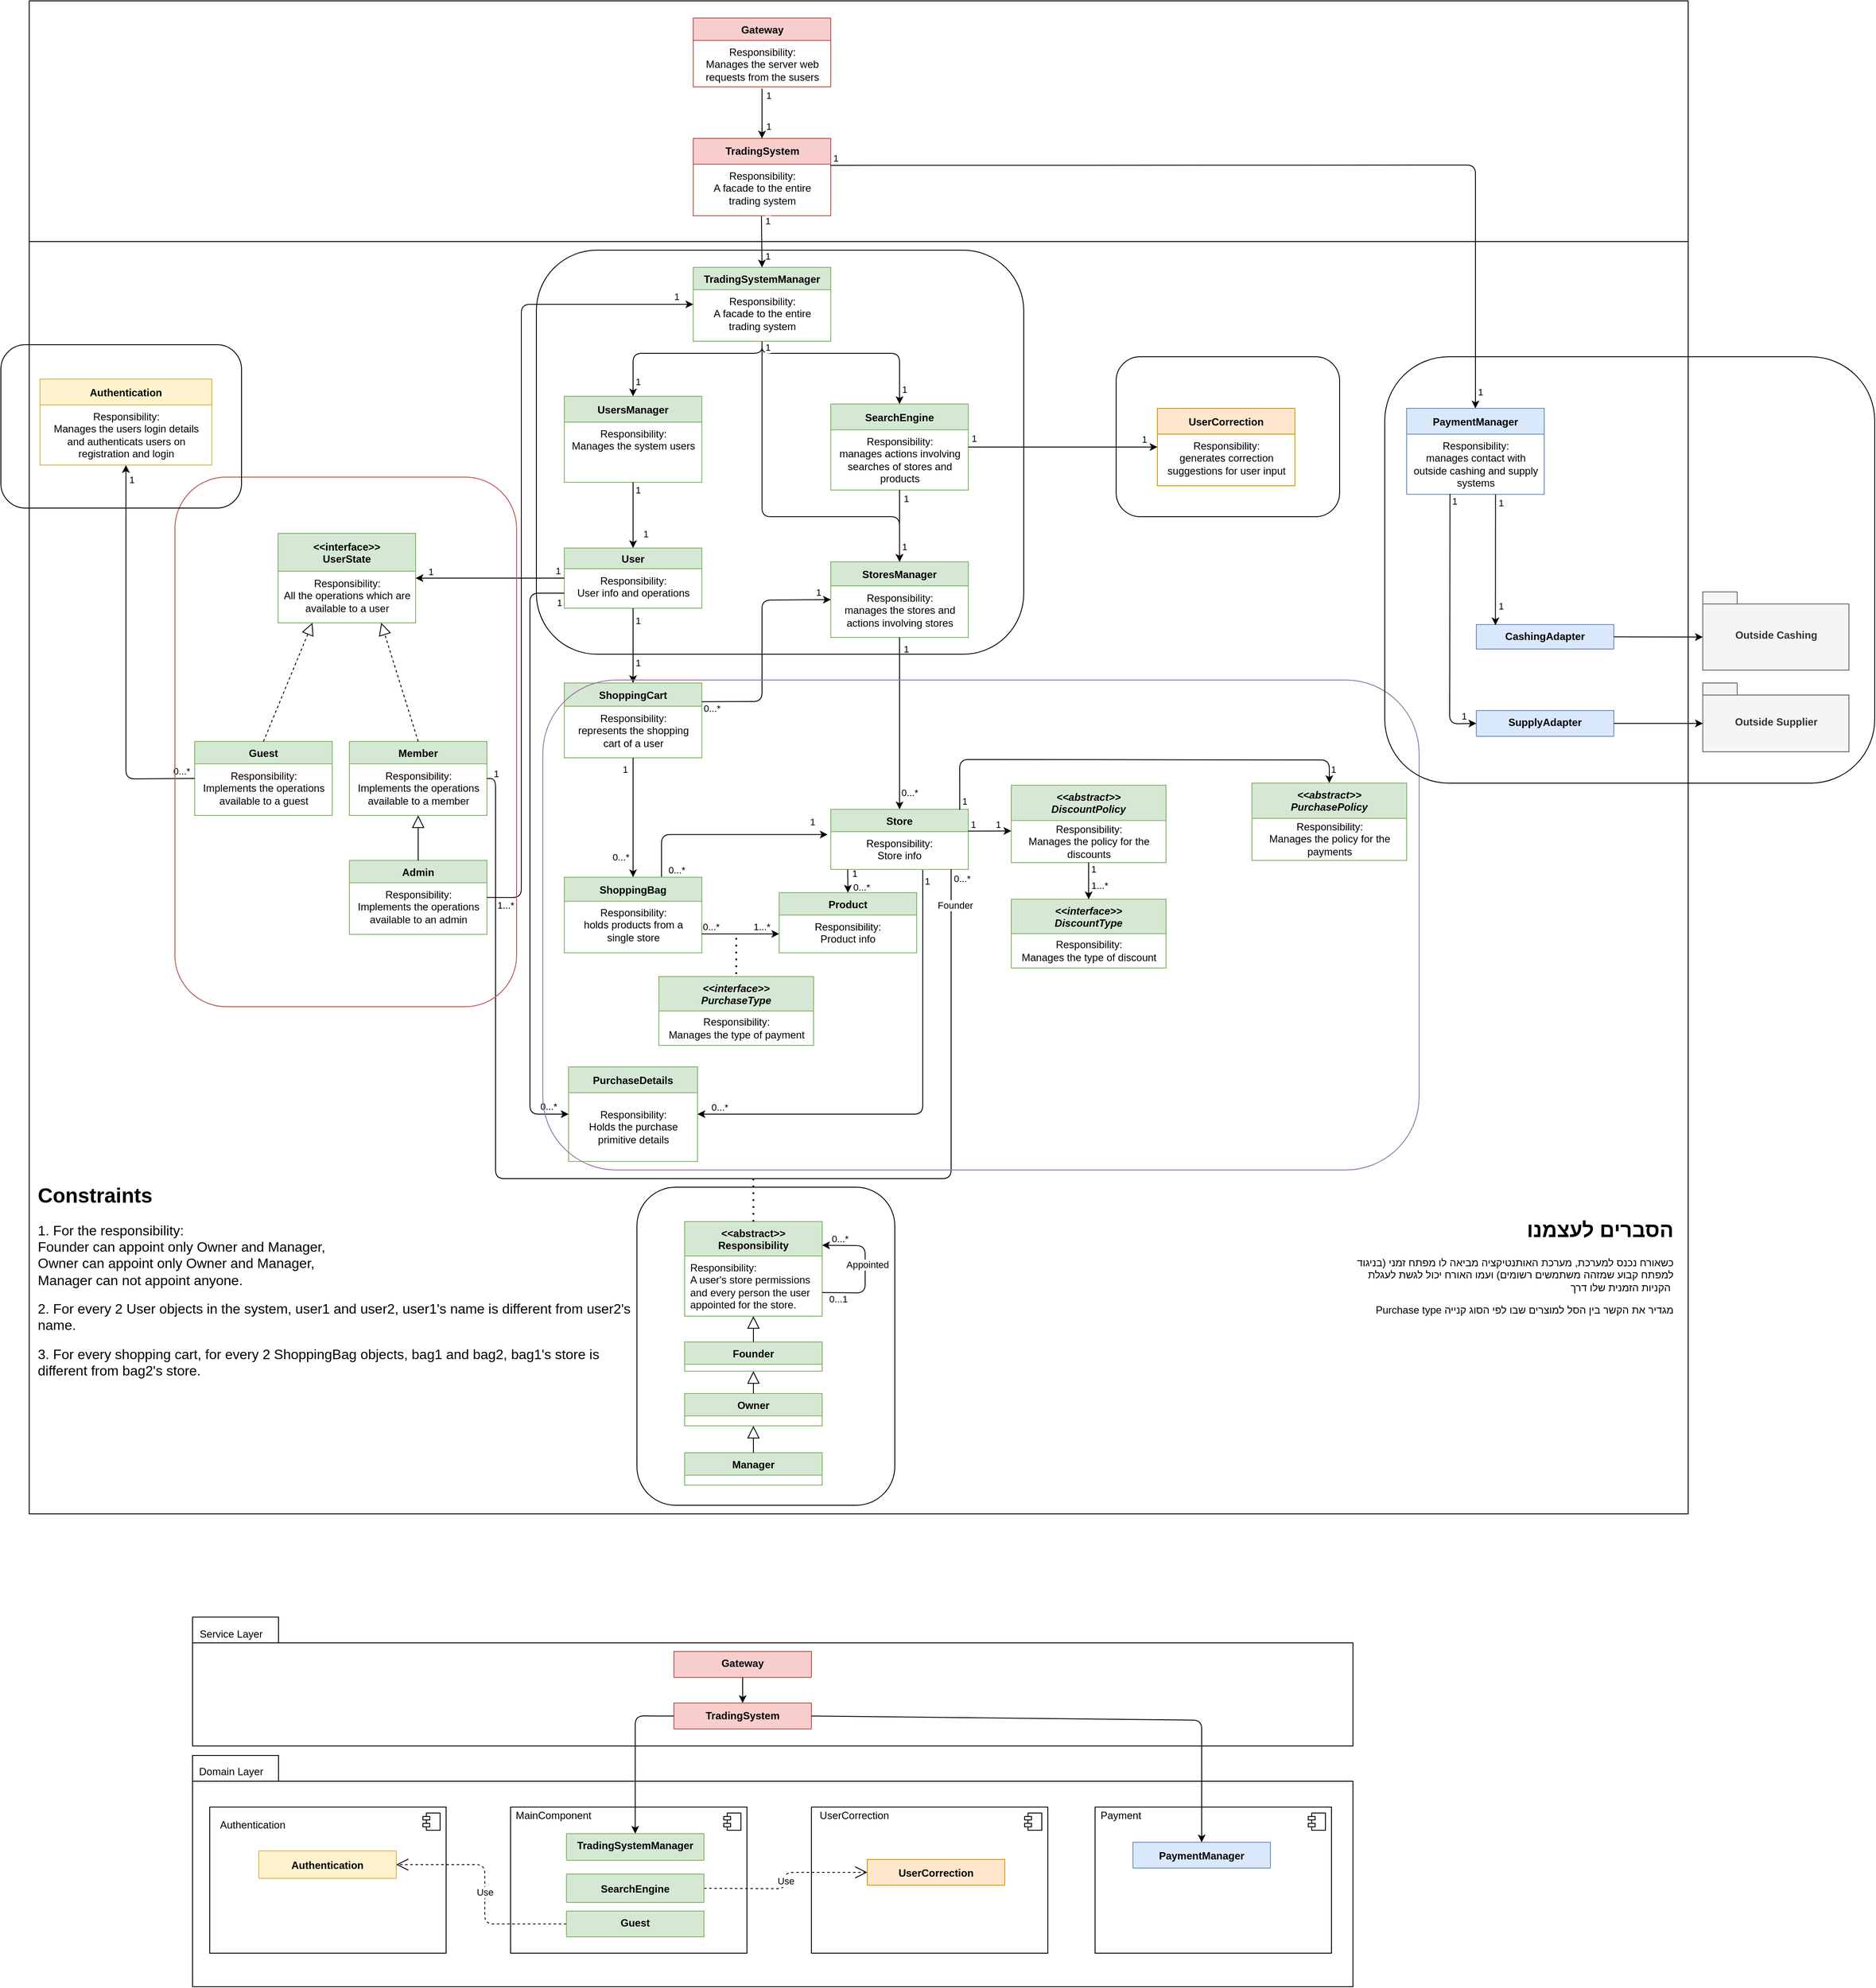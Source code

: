 <mxfile version="14.4.9" type="github"><diagram id="plIV1FEx8kqapXUnJo5l" name="Page-1"><mxGraphModel dx="4498" dy="1524" grid="1" gridSize="10" guides="1" tooltips="1" connect="1" arrows="1" fold="1" page="1" pageScale="1" pageWidth="827" pageHeight="1169" math="0" shadow="0"><root><mxCell id="0"/><mxCell id="1" parent="0"/><mxCell id="PDXnNXBIHwnYnPfIg61H-162" value="" style="rounded=0;whiteSpace=wrap;html=1;labelBackgroundColor=none;align=left;" parent="1" vertex="1"><mxGeometry x="-827" width="1930" height="280" as="geometry"/></mxCell><mxCell id="045OosItFvssBawoLI5Q-2" value="" style="shape=folder;fontStyle=1;spacingTop=10;tabWidth=100;tabHeight=30;tabPosition=left;html=1;" parent="1" vertex="1"><mxGeometry x="-637" y="2041" width="1350" height="269" as="geometry"/></mxCell><mxCell id="045OosItFvssBawoLI5Q-1" value="" style="shape=folder;fontStyle=1;spacingTop=10;tabWidth=100;tabHeight=30;tabPosition=left;html=1;" parent="1" vertex="1"><mxGeometry x="-637" y="1880" width="1350" height="150" as="geometry"/></mxCell><mxCell id="7RxqQIMeUMYGhN_6QAOt-5" value="Service Layer" style="text;html=1;strokeColor=none;fillColor=none;align=center;verticalAlign=middle;whiteSpace=wrap;rounded=0;" parent="1" vertex="1"><mxGeometry x="-637" y="1890" width="90" height="20" as="geometry"/></mxCell><mxCell id="7RxqQIMeUMYGhN_6QAOt-6" value="Domain Layer" style="text;html=1;strokeColor=none;fillColor=none;align=center;verticalAlign=middle;whiteSpace=wrap;rounded=0;" parent="1" vertex="1"><mxGeometry x="-637" y="2050" width="90" height="20" as="geometry"/></mxCell><mxCell id="7RxqQIMeUMYGhN_6QAOt-10" value="" style="html=1;dropTarget=0;" parent="1" vertex="1"><mxGeometry x="-617" y="2101" width="275" height="170" as="geometry"/></mxCell><mxCell id="7RxqQIMeUMYGhN_6QAOt-11" value="" style="shape=module;jettyWidth=8;jettyHeight=4;" parent="7RxqQIMeUMYGhN_6QAOt-10" vertex="1"><mxGeometry x="1" width="20" height="20" relative="1" as="geometry"><mxPoint x="-27" y="7" as="offset"/></mxGeometry></mxCell><mxCell id="7RxqQIMeUMYGhN_6QAOt-12" value="" style="html=1;dropTarget=0;" parent="1" vertex="1"><mxGeometry x="-267" y="2101" width="275" height="170" as="geometry"/></mxCell><mxCell id="7RxqQIMeUMYGhN_6QAOt-13" value="" style="shape=module;jettyWidth=8;jettyHeight=4;" parent="7RxqQIMeUMYGhN_6QAOt-12" vertex="1"><mxGeometry x="1" width="20" height="20" relative="1" as="geometry"><mxPoint x="-27" y="7" as="offset"/></mxGeometry></mxCell><mxCell id="7RxqQIMeUMYGhN_6QAOt-16" value="" style="html=1;dropTarget=0;" parent="1" vertex="1"><mxGeometry x="413" y="2101" width="275" height="170" as="geometry"/></mxCell><mxCell id="7RxqQIMeUMYGhN_6QAOt-17" value="" style="shape=module;jettyWidth=8;jettyHeight=4;" parent="7RxqQIMeUMYGhN_6QAOt-16" vertex="1"><mxGeometry x="1" width="20" height="20" relative="1" as="geometry"><mxPoint x="-27" y="7" as="offset"/></mxGeometry></mxCell><mxCell id="7RxqQIMeUMYGhN_6QAOt-19" value="" style="rounded=0;whiteSpace=wrap;html=1;" parent="1" vertex="1"><mxGeometry x="-827" y="280" width="1930" height="1480" as="geometry"/></mxCell><mxCell id="B8uht3ImKg9xWQYqnHc1-1" value="CashingAdapter" style="swimlane;fontStyle=1;align=center;verticalAlign=top;childLayout=stackLayout;horizontal=1;startSize=110;horizontalStack=0;resizeParent=1;resizeParentMax=0;resizeLast=0;collapsible=1;marginBottom=0;fillColor=#dae8fc;strokeColor=#6c8ebf;" parent="1" vertex="1"><mxGeometry x="856.5" y="725.5" width="160" height="28.5" as="geometry"/></mxCell><mxCell id="B8uht3ImKg9xWQYqnHc1-3" value="SupplyAdapter" style="swimlane;fontStyle=1;align=center;verticalAlign=top;childLayout=stackLayout;horizontal=1;startSize=110;horizontalStack=0;resizeParent=1;resizeParentMax=0;resizeLast=0;collapsible=1;marginBottom=0;fillColor=#dae8fc;strokeColor=#6c8ebf;" parent="1" vertex="1"><mxGeometry x="856.5" y="825.5" width="160" height="30" as="geometry"/></mxCell><mxCell id="B8uht3ImKg9xWQYqnHc1-5" value="Outside Cashing" style="shape=folder;fontStyle=1;spacingTop=10;tabWidth=40;tabHeight=14;tabPosition=left;html=1;fillColor=#f5f5f5;strokeColor=#666666;fontColor=#333333;" parent="1" vertex="1"><mxGeometry x="1120" y="687.5" width="170" height="91" as="geometry"/></mxCell><mxCell id="B8uht3ImKg9xWQYqnHc1-6" value="Outside Supplier" style="shape=folder;fontStyle=1;spacingTop=10;tabWidth=40;tabHeight=14;tabPosition=left;html=1;fillColor=#f5f5f5;strokeColor=#666666;fontColor=#333333;" parent="1" vertex="1"><mxGeometry x="1120" y="793.5" width="170" height="80" as="geometry"/></mxCell><mxCell id="B8uht3ImKg9xWQYqnHc1-7" value="" style="endArrow=classic;html=1;exitX=1;exitY=0.5;exitDx=0;exitDy=0;entryX=0;entryY=0;entryDx=0;entryDy=52.5;entryPerimeter=0;" parent="1" source="B8uht3ImKg9xWQYqnHc1-1" target="B8uht3ImKg9xWQYqnHc1-5" edge="1"><mxGeometry width="50" height="50" relative="1" as="geometry"><mxPoint x="925.5" y="874" as="sourcePoint"/><mxPoint x="1085.5" y="739.75" as="targetPoint"/></mxGeometry></mxCell><mxCell id="B8uht3ImKg9xWQYqnHc1-9" value="" style="endArrow=classic;html=1;exitX=1;exitY=0.5;exitDx=0;exitDy=0;entryX=0;entryY=0;entryDx=0;entryDy=47;entryPerimeter=0;" parent="1" source="B8uht3ImKg9xWQYqnHc1-3" target="B8uht3ImKg9xWQYqnHc1-6" edge="1"><mxGeometry width="50" height="50" relative="1" as="geometry"><mxPoint x="925.5" y="874" as="sourcePoint"/><mxPoint x="1084.48" y="841.46" as="targetPoint"/></mxGeometry></mxCell><mxCell id="B8uht3ImKg9xWQYqnHc1-68" style="edgeStyle=orthogonalEdgeStyle;rounded=1;orthogonalLoop=1;jettySize=auto;html=1;entryX=-0.023;entryY=0.078;entryDx=0;entryDy=0;entryPerimeter=0;exitX=0.707;exitY=0.012;exitDx=0;exitDy=0;exitPerimeter=0;" parent="1" source="B8uht3ImKg9xWQYqnHc1-34" target="B8uht3ImKg9xWQYqnHc1-42" edge="1"><mxGeometry relative="1" as="geometry"><mxPoint x="-91.5" y="1002.5" as="sourcePoint"/><Array as="points"><mxPoint x="-91.5" y="970"/></Array></mxGeometry></mxCell><mxCell id="PDXnNXBIHwnYnPfIg61H-96" value="1" style="edgeLabel;html=1;align=center;verticalAlign=middle;resizable=0;points=[];" parent="B8uht3ImKg9xWQYqnHc1-68" vertex="1" connectable="0"><mxGeometry x="0.843" y="-1" relative="1" as="geometry"><mxPoint x="1.4" y="-15.93" as="offset"/></mxGeometry></mxCell><mxCell id="PDXnNXBIHwnYnPfIg61H-97" value="0...*" style="edgeLabel;html=1;align=center;verticalAlign=middle;resizable=0;points=[];" parent="B8uht3ImKg9xWQYqnHc1-68" vertex="1" connectable="0"><mxGeometry x="-0.922" relative="1" as="geometry"><mxPoint x="17" as="offset"/></mxGeometry></mxCell><mxCell id="B8uht3ImKg9xWQYqnHc1-34" value="ShoppingBag" style="swimlane;fontStyle=1;childLayout=stackLayout;horizontal=1;startSize=28;fillColor=#d5e8d4;horizontalStack=0;resizeParent=1;resizeParentMax=0;resizeLast=0;collapsible=1;marginBottom=0;strokeColor=#82b366;" parent="1" vertex="1"><mxGeometry x="-204.5" y="1019.33" width="160" height="88" as="geometry"/></mxCell><mxCell id="hwy0PmjX1RmIG3OoW_jR-3" value="Responsibility:&#10;holds products from a single store" style="text;strokeColor=none;fillColor=none;align=center;verticalAlign=top;spacingLeft=4;spacingRight=4;overflow=hidden;rotatable=0;points=[[0,0.5],[1,0.5]];portConstraint=eastwest;whiteSpace=wrap;" parent="B8uht3ImKg9xWQYqnHc1-34" vertex="1"><mxGeometry y="28" width="160" height="60" as="geometry"/></mxCell><mxCell id="B8uht3ImKg9xWQYqnHc1-35" value="ShoppingCart" style="swimlane;fontStyle=1;childLayout=stackLayout;horizontal=1;startSize=27;fillColor=#d5e8d4;horizontalStack=0;resizeParent=1;resizeParentMax=0;resizeLast=0;collapsible=1;marginBottom=0;strokeColor=#82b366;" parent="1" vertex="1"><mxGeometry x="-204.5" y="793.5" width="160" height="87" as="geometry"/></mxCell><mxCell id="hwy0PmjX1RmIG3OoW_jR-4" value="Responsibility:&#10;represents the shopping cart of a user" style="text;strokeColor=none;fillColor=none;align=center;verticalAlign=top;spacingLeft=4;spacingRight=4;overflow=hidden;rotatable=0;points=[[0,0.5],[1,0.5]];portConstraint=eastwest;whiteSpace=wrap;" parent="B8uht3ImKg9xWQYqnHc1-35" vertex="1"><mxGeometry y="27" width="160" height="60" as="geometry"/></mxCell><mxCell id="B8uht3ImKg9xWQYqnHc1-37" value="User" style="swimlane;fontStyle=1;childLayout=stackLayout;horizontal=1;startSize=24;fillColor=#d5e8d4;horizontalStack=0;resizeParent=1;resizeParentMax=0;resizeLast=0;collapsible=1;marginBottom=0;strokeColor=#82b366;" parent="1" vertex="1"><mxGeometry x="-204.5" y="636.5" width="160" height="70" as="geometry"/></mxCell><mxCell id="PDXnNXBIHwnYnPfIg61H-155" value="Responsibility:&#10;User info and operations" style="text;strokeColor=none;fillColor=none;align=center;verticalAlign=top;spacingLeft=4;spacingRight=4;overflow=hidden;rotatable=0;points=[[0,0.5],[1,0.5]];portConstraint=eastwest;whiteSpace=wrap;" parent="B8uht3ImKg9xWQYqnHc1-37" vertex="1"><mxGeometry y="24" width="160" height="46" as="geometry"/></mxCell><mxCell id="B8uht3ImKg9xWQYqnHc1-41" value="Store" style="swimlane;fontStyle=1;align=center;verticalAlign=top;childLayout=stackLayout;horizontal=1;startSize=26;horizontalStack=0;resizeParent=1;resizeParentMax=0;resizeLast=0;collapsible=1;marginBottom=0;fillColor=#d5e8d4;strokeColor=#82b366;" parent="1" vertex="1"><mxGeometry x="105.5" y="940.33" width="160" height="70" as="geometry"/></mxCell><mxCell id="B8uht3ImKg9xWQYqnHc1-42" value="Responsibility:&#10;Store info" style="text;strokeColor=none;fillColor=none;align=center;verticalAlign=top;spacingLeft=4;spacingRight=4;overflow=hidden;rotatable=0;points=[[0,0.5],[1,0.5]];portConstraint=eastwest;" parent="B8uht3ImKg9xWQYqnHc1-41" vertex="1"><mxGeometry y="26" width="160" height="44" as="geometry"/></mxCell><mxCell id="B8uht3ImKg9xWQYqnHc1-43" value="Product" style="swimlane;fontStyle=1;align=center;verticalAlign=top;childLayout=stackLayout;horizontal=1;startSize=26;horizontalStack=0;resizeParent=1;resizeParentMax=0;resizeLast=0;collapsible=1;marginBottom=0;fillColor=#d5e8d4;strokeColor=#82b366;" parent="1" vertex="1"><mxGeometry x="45.5" y="1037.33" width="160" height="70" as="geometry"/></mxCell><mxCell id="B8uht3ImKg9xWQYqnHc1-44" value="Responsibility:&#10;Product info" style="text;strokeColor=none;fillColor=none;align=center;verticalAlign=top;spacingLeft=4;spacingRight=4;overflow=hidden;rotatable=0;points=[[0,0.5],[1,0.5]];portConstraint=eastwest;" parent="B8uht3ImKg9xWQYqnHc1-43" vertex="1"><mxGeometry y="26" width="160" height="44" as="geometry"/></mxCell><mxCell id="B8uht3ImKg9xWQYqnHc1-45" value="&lt;&lt;interface&gt;&gt;&#10;DiscountType" style="swimlane;fontStyle=3;align=center;verticalAlign=top;childLayout=stackLayout;horizontal=1;startSize=40;horizontalStack=0;resizeParent=1;resizeParentMax=0;resizeLast=0;collapsible=1;marginBottom=0;fillColor=#d5e8d4;strokeColor=#82b366;" parent="1" vertex="1"><mxGeometry x="315.5" y="1045" width="180" height="80" as="geometry"/></mxCell><mxCell id="B8uht3ImKg9xWQYqnHc1-46" value="Responsibility:&lt;br&gt;Manages the type of discount" style="text;html=1;strokeColor=none;fillColor=none;align=center;verticalAlign=middle;whiteSpace=wrap;rounded=0;" parent="B8uht3ImKg9xWQYqnHc1-45" vertex="1"><mxGeometry y="40" width="180" height="40" as="geometry"/></mxCell><mxCell id="B8uht3ImKg9xWQYqnHc1-50" value="&lt;&lt;abstract&gt;&gt;&#10;DiscountPolicy" style="swimlane;fontStyle=3;align=center;verticalAlign=top;childLayout=stackLayout;horizontal=1;startSize=41;horizontalStack=0;resizeParent=1;resizeParentMax=0;resizeLast=0;collapsible=1;marginBottom=0;fillColor=#d5e8d4;strokeColor=#82b366;" parent="1" vertex="1"><mxGeometry x="315.5" y="912.33" width="180" height="90" as="geometry"/></mxCell><mxCell id="B8uht3ImKg9xWQYqnHc1-51" value="Responsibility:&lt;br&gt;Manages the policy for the discounts" style="text;html=1;strokeColor=none;fillColor=none;align=center;verticalAlign=middle;whiteSpace=wrap;rounded=0;" parent="B8uht3ImKg9xWQYqnHc1-50" vertex="1"><mxGeometry y="41" width="180" height="49" as="geometry"/></mxCell><mxCell id="B8uht3ImKg9xWQYqnHc1-52" value="&lt;&lt;abstract&gt;&gt;&#10;PurchasePolicy" style="swimlane;fontStyle=3;align=center;verticalAlign=top;childLayout=stackLayout;horizontal=1;startSize=41;horizontalStack=0;resizeParent=1;resizeParentMax=0;resizeLast=0;collapsible=1;marginBottom=0;fillColor=#d5e8d4;strokeColor=#82b366;" parent="1" vertex="1"><mxGeometry x="595.5" y="909.83" width="180" height="90" as="geometry"/></mxCell><mxCell id="B8uht3ImKg9xWQYqnHc1-53" value="Responsibility:&lt;br&gt;Manages the policy for the payments" style="text;html=1;strokeColor=none;fillColor=none;align=center;verticalAlign=middle;whiteSpace=wrap;rounded=0;" parent="B8uht3ImKg9xWQYqnHc1-52" vertex="1"><mxGeometry y="41" width="180" height="49" as="geometry"/></mxCell><mxCell id="B8uht3ImKg9xWQYqnHc1-57" value="&lt;&lt;interface&gt;&gt;&#10;PurchaseType" style="swimlane;fontStyle=3;align=center;verticalAlign=top;childLayout=stackLayout;horizontal=1;startSize=40;horizontalStack=0;resizeParent=1;resizeParentMax=0;resizeLast=0;collapsible=1;marginBottom=0;fillColor=#d5e8d4;strokeColor=#82b366;" parent="1" vertex="1"><mxGeometry x="-94.5" y="1135" width="180" height="80" as="geometry"/></mxCell><mxCell id="B8uht3ImKg9xWQYqnHc1-58" value="Responsibility:&lt;br&gt;Manages the type of payment" style="text;html=1;strokeColor=none;fillColor=none;align=center;verticalAlign=middle;whiteSpace=wrap;rounded=0;" parent="B8uht3ImKg9xWQYqnHc1-57" vertex="1"><mxGeometry y="40" width="180" height="40" as="geometry"/></mxCell><mxCell id="B8uht3ImKg9xWQYqnHc1-64" value="" style="endArrow=classic;html=1;exitX=0.5;exitY=1;exitDx=0;exitDy=0;entryX=0.5;entryY=0;entryDx=0;entryDy=0;" parent="1" source="B8uht3ImKg9xWQYqnHc1-37" target="B8uht3ImKg9xWQYqnHc1-35" edge="1"><mxGeometry width="50" height="50" relative="1" as="geometry"><mxPoint x="385.5" y="902.5" as="sourcePoint"/><mxPoint x="435.5" y="852.5" as="targetPoint"/></mxGeometry></mxCell><mxCell id="PDXnNXBIHwnYnPfIg61H-93" value="1" style="edgeLabel;html=1;align=center;verticalAlign=middle;resizable=0;points=[];" parent="B8uht3ImKg9xWQYqnHc1-64" vertex="1" connectable="0"><mxGeometry x="0.463" y="5" relative="1" as="geometry"><mxPoint as="offset"/></mxGeometry></mxCell><mxCell id="PDXnNXBIHwnYnPfIg61H-104" value="1" style="edgeLabel;html=1;align=center;verticalAlign=middle;resizable=0;points=[];" parent="B8uht3ImKg9xWQYqnHc1-64" vertex="1" connectable="0"><mxGeometry x="-0.663" relative="1" as="geometry"><mxPoint x="5" as="offset"/></mxGeometry></mxCell><mxCell id="B8uht3ImKg9xWQYqnHc1-65" value="" style="endArrow=classic;html=1;exitX=0.5;exitY=1;exitDx=0;exitDy=0;" parent="1" source="B8uht3ImKg9xWQYqnHc1-35" target="B8uht3ImKg9xWQYqnHc1-34" edge="1"><mxGeometry width="50" height="50" relative="1" as="geometry"><mxPoint x="385.5" y="902.5" as="sourcePoint"/><mxPoint x="435.5" y="852.5" as="targetPoint"/></mxGeometry></mxCell><mxCell id="PDXnNXBIHwnYnPfIg61H-94" value="0...*" style="edgeLabel;html=1;align=center;verticalAlign=middle;resizable=0;points=[];" parent="B8uht3ImKg9xWQYqnHc1-65" vertex="1" connectable="0"><mxGeometry x="0.542" y="-1" relative="1" as="geometry"><mxPoint x="-14" y="8.36" as="offset"/></mxGeometry></mxCell><mxCell id="PDXnNXBIHwnYnPfIg61H-95" value="1" style="edgeLabel;html=1;align=center;verticalAlign=middle;resizable=0;points=[];" parent="B8uht3ImKg9xWQYqnHc1-65" vertex="1" connectable="0"><mxGeometry x="-0.816" y="-1" relative="1" as="geometry"><mxPoint x="-9" as="offset"/></mxGeometry></mxCell><mxCell id="B8uht3ImKg9xWQYqnHc1-71" value="" style="endArrow=classic;html=1;entryX=0;entryY=0.5;entryDx=0;entryDy=0;exitX=1;exitY=0.75;exitDx=0;exitDy=0;" parent="1" source="B8uht3ImKg9xWQYqnHc1-34" target="B8uht3ImKg9xWQYqnHc1-44" edge="1"><mxGeometry width="50" height="50" relative="1" as="geometry"><mxPoint x="-64.5" y="1075.5" as="sourcePoint"/><mxPoint x="95.5" y="1075.5" as="targetPoint"/></mxGeometry></mxCell><mxCell id="PDXnNXBIHwnYnPfIg61H-107" value="0...*" style="edgeLabel;html=1;align=center;verticalAlign=middle;resizable=0;points=[];" parent="B8uht3ImKg9xWQYqnHc1-71" vertex="1" connectable="0"><mxGeometry x="-0.81" y="1" relative="1" as="geometry"><mxPoint x="2" y="-8" as="offset"/></mxGeometry></mxCell><mxCell id="PDXnNXBIHwnYnPfIg61H-108" value="1...*" style="edgeLabel;html=1;align=center;verticalAlign=middle;resizable=0;points=[];" parent="B8uht3ImKg9xWQYqnHc1-71" vertex="1" connectable="0"><mxGeometry x="0.803" y="1" relative="1" as="geometry"><mxPoint x="-12" y="-8" as="offset"/></mxGeometry></mxCell><mxCell id="B8uht3ImKg9xWQYqnHc1-72" value="&lt;&lt;interface&gt;&gt;&#10;UserState" style="swimlane;fontStyle=1;childLayout=stackLayout;horizontal=1;startSize=44;fillColor=#d5e8d4;horizontalStack=0;resizeParent=1;resizeParentMax=0;resizeLast=0;collapsible=1;marginBottom=0;strokeColor=#82b366;" parent="1" vertex="1"><mxGeometry x="-537.5" y="619.5" width="160" height="104" as="geometry"/></mxCell><mxCell id="PDXnNXBIHwnYnPfIg61H-154" value="Responsibility:&#10;All the operations which are available to a user" style="text;strokeColor=none;fillColor=none;align=center;verticalAlign=top;spacingLeft=4;spacingRight=4;overflow=hidden;rotatable=0;points=[[0,0.5],[1,0.5]];portConstraint=eastwest;whiteSpace=wrap;" parent="B8uht3ImKg9xWQYqnHc1-72" vertex="1"><mxGeometry y="44" width="160" height="60" as="geometry"/></mxCell><mxCell id="B8uht3ImKg9xWQYqnHc1-74" value="" style="endArrow=classic;html=1;exitX=0;exitY=0.5;exitDx=0;exitDy=0;entryX=1;entryY=0.5;entryDx=0;entryDy=0;startArrow=none;startFill=0;endFill=1;" parent="1" source="B8uht3ImKg9xWQYqnHc1-37" target="B8uht3ImKg9xWQYqnHc1-72" edge="1"><mxGeometry width="50" height="50" relative="1" as="geometry"><mxPoint x="-124.5" y="742.5" as="sourcePoint"/><mxPoint x="-124.5" y="803.5" as="targetPoint"/></mxGeometry></mxCell><mxCell id="PDXnNXBIHwnYnPfIg61H-86" value="1" style="edgeLabel;html=1;align=center;verticalAlign=middle;resizable=0;points=[];" parent="B8uht3ImKg9xWQYqnHc1-74" vertex="1" connectable="0"><mxGeometry x="0.758" y="-2" relative="1" as="geometry"><mxPoint x="-4" y="-6" as="offset"/></mxGeometry></mxCell><mxCell id="PDXnNXBIHwnYnPfIg61H-136" value="1" style="edgeLabel;html=1;align=center;verticalAlign=middle;resizable=0;points=[];" parent="B8uht3ImKg9xWQYqnHc1-74" vertex="1" connectable="0"><mxGeometry x="-0.82" relative="1" as="geometry"><mxPoint x="8" y="-9" as="offset"/></mxGeometry></mxCell><mxCell id="B8uht3ImKg9xWQYqnHc1-79" value="Authentication" style="swimlane;fontStyle=1;childLayout=stackLayout;horizontal=1;startSize=30;fillColor=#fff2cc;horizontalStack=0;resizeParent=1;resizeParentMax=0;resizeLast=0;collapsible=1;marginBottom=0;strokeColor=#d6b656;" parent="1" vertex="1"><mxGeometry x="-814.5" y="440" width="200" height="100" as="geometry"/></mxCell><mxCell id="hwy0PmjX1RmIG3OoW_jR-1" value="Responsibility:&#10;Manages the users login details and authenticats users on registration and login" style="text;strokeColor=none;fillColor=none;align=center;verticalAlign=top;spacingLeft=4;spacingRight=4;overflow=hidden;rotatable=0;points=[[0,0.5],[1,0.5]];portConstraint=eastwest;whiteSpace=wrap;" parent="B8uht3ImKg9xWQYqnHc1-79" vertex="1"><mxGeometry y="30" width="200" height="70" as="geometry"/></mxCell><mxCell id="B8uht3ImKg9xWQYqnHc1-80" value="TradingSystem" style="swimlane;fontStyle=1;childLayout=stackLayout;horizontal=1;startSize=30;horizontalStack=0;resizeParent=1;resizeParentMax=0;resizeLast=0;collapsible=1;marginBottom=0;whiteSpace=wrap;fillColor=#f8cecc;strokeColor=#b85450;" parent="1" vertex="1"><mxGeometry x="-54.5" y="160" width="160" height="90" as="geometry"/></mxCell><mxCell id="PDXnNXBIHwnYnPfIg61H-39" value="Responsibility:&#10;A facade to the entire trading system" style="text;strokeColor=none;fillColor=none;align=center;verticalAlign=top;spacingLeft=4;spacingRight=4;overflow=hidden;rotatable=0;points=[[0,0.5],[1,0.5]];portConstraint=eastwest;whiteSpace=wrap;" parent="B8uht3ImKg9xWQYqnHc1-80" vertex="1"><mxGeometry y="30" width="160" height="60" as="geometry"/></mxCell><mxCell id="B8uht3ImKg9xWQYqnHc1-81" value="UsersManager" style="swimlane;fontStyle=1;childLayout=stackLayout;horizontal=1;startSize=30;fillColor=#d5e8d4;horizontalStack=0;resizeParent=1;resizeParentMax=0;resizeLast=0;collapsible=1;marginBottom=0;strokeColor=#82b366;" parent="1" vertex="1"><mxGeometry x="-204.5" y="460" width="160" height="100" as="geometry"/></mxCell><mxCell id="PDXnNXBIHwnYnPfIg61H-156" value="Responsibility:&#10;Manages the system users" style="text;strokeColor=none;fillColor=none;align=center;verticalAlign=top;spacingLeft=4;spacingRight=4;overflow=hidden;rotatable=0;points=[[0,0.5],[1,0.5]];portConstraint=eastwest;whiteSpace=wrap;" parent="B8uht3ImKg9xWQYqnHc1-81" vertex="1"><mxGeometry y="30" width="160" height="70" as="geometry"/></mxCell><mxCell id="B8uht3ImKg9xWQYqnHc1-82" value="" style="endArrow=classic;html=1;exitX=0.5;exitY=1;exitDx=0;exitDy=0;entryX=0.5;entryY=0;entryDx=0;entryDy=0;" parent="1" source="B8uht3ImKg9xWQYqnHc1-81" target="B8uht3ImKg9xWQYqnHc1-37" edge="1"><mxGeometry width="50" height="50" relative="1" as="geometry"><mxPoint x="-134.5" y="572.5" as="sourcePoint"/><mxPoint x="-234.5" y="642.5" as="targetPoint"/></mxGeometry></mxCell><mxCell id="PDXnNXBIHwnYnPfIg61H-102" value="1" style="edgeLabel;html=1;align=center;verticalAlign=middle;resizable=0;points=[];" parent="B8uht3ImKg9xWQYqnHc1-82" vertex="1" connectable="0"><mxGeometry x="0.481" relative="1" as="geometry"><mxPoint x="14.5" y="3.53" as="offset"/></mxGeometry></mxCell><mxCell id="PDXnNXBIHwnYnPfIg61H-123" value="1" style="edgeLabel;html=1;align=center;verticalAlign=middle;resizable=0;points=[];" parent="B8uht3ImKg9xWQYqnHc1-82" vertex="1" connectable="0"><mxGeometry x="-0.759" y="-2" relative="1" as="geometry"><mxPoint x="7" as="offset"/></mxGeometry></mxCell><mxCell id="B8uht3ImKg9xWQYqnHc1-84" value="" style="endArrow=classic;html=1;entryX=0.5;entryY=0;entryDx=0;entryDy=0;exitX=0.5;exitY=1;exitDx=0;exitDy=0;" parent="1" source="PDXnNXBIHwnYnPfIg61H-42" target="B8uht3ImKg9xWQYqnHc1-81" edge="1"><mxGeometry width="50" height="50" relative="1" as="geometry"><mxPoint x="-284.5" y="271" as="sourcePoint"/><mxPoint x="-654.42" y="469.78" as="targetPoint"/><Array as="points"><mxPoint x="25.5" y="410"/><mxPoint x="-124.5" y="410"/></Array></mxGeometry></mxCell><mxCell id="PDXnNXBIHwnYnPfIg61H-98" value="1" style="edgeLabel;html=1;align=center;verticalAlign=middle;resizable=0;points=[];" parent="B8uht3ImKg9xWQYqnHc1-84" vertex="1" connectable="0"><mxGeometry x="0.862" y="-1" relative="1" as="geometry"><mxPoint x="6" y="-2" as="offset"/></mxGeometry></mxCell><mxCell id="B8uht3ImKg9xWQYqnHc1-85" value="UserCorrection" style="swimlane;fontStyle=1;childLayout=stackLayout;horizontal=1;startSize=30;horizontalStack=0;resizeParent=1;resizeParentMax=0;resizeLast=0;collapsible=1;marginBottom=0;fillColor=#ffe6cc;strokeColor=#d79b00;" parent="1" vertex="1"><mxGeometry x="485.5" y="474" width="160" height="90" as="geometry"/></mxCell><mxCell id="hwy0PmjX1RmIG3OoW_jR-2" value="Responsibility:&#10;generates correction suggestions for user input" style="text;strokeColor=none;fillColor=none;align=center;verticalAlign=top;spacingLeft=4;spacingRight=4;overflow=hidden;rotatable=0;points=[[0,0.5],[1,0.5]];portConstraint=eastwest;whiteSpace=wrap;" parent="B8uht3ImKg9xWQYqnHc1-85" vertex="1"><mxGeometry y="30" width="160" height="60" as="geometry"/></mxCell><mxCell id="B8uht3ImKg9xWQYqnHc1-89" value="SearchEngine" style="swimlane;fontStyle=1;childLayout=stackLayout;horizontal=1;startSize=30;fillColor=#d5e8d4;horizontalStack=0;resizeParent=1;resizeParentMax=0;resizeLast=0;collapsible=1;marginBottom=0;strokeColor=#82b366;" parent="1" vertex="1"><mxGeometry x="105.5" y="469" width="160" height="100" as="geometry"/></mxCell><mxCell id="hwy0PmjX1RmIG3OoW_jR-6" value="Responsibility:&#10;manages actions involving searches of stores and products" style="text;strokeColor=none;fillColor=none;align=center;verticalAlign=top;spacingLeft=4;spacingRight=4;overflow=hidden;rotatable=0;points=[[0,0.5],[1,0.5]];portConstraint=eastwest;whiteSpace=wrap;" parent="B8uht3ImKg9xWQYqnHc1-89" vertex="1"><mxGeometry y="30" width="160" height="70" as="geometry"/></mxCell><mxCell id="B8uht3ImKg9xWQYqnHc1-90" value="StoresManager" style="swimlane;fontStyle=1;childLayout=stackLayout;horizontal=1;startSize=28;fillColor=#d5e8d4;horizontalStack=0;resizeParent=1;resizeParentMax=0;resizeLast=0;collapsible=1;marginBottom=0;strokeColor=#82b366;" parent="1" vertex="1"><mxGeometry x="105.5" y="652.5" width="160" height="88" as="geometry"/></mxCell><mxCell id="hwy0PmjX1RmIG3OoW_jR-5" value="Responsibility:&#10;manages the stores and actions involving stores" style="text;strokeColor=none;fillColor=none;align=center;verticalAlign=top;spacingLeft=4;spacingRight=4;overflow=hidden;rotatable=0;points=[[0,0.5],[1,0.5]];portConstraint=eastwest;whiteSpace=wrap;" parent="B8uht3ImKg9xWQYqnHc1-90" vertex="1"><mxGeometry y="28" width="160" height="60" as="geometry"/></mxCell><mxCell id="B8uht3ImKg9xWQYqnHc1-91" value="" style="endArrow=classic;html=1;entryX=0.5;entryY=0;entryDx=0;entryDy=0;exitX=0.5;exitY=1;exitDx=0;exitDy=0;" parent="1" source="B8uht3ImKg9xWQYqnHc1-90" target="B8uht3ImKg9xWQYqnHc1-41" edge="1"><mxGeometry width="50" height="50" relative="1" as="geometry"><mxPoint x="185.5" y="762.5" as="sourcePoint"/><mxPoint x="25.5" y="522.5" as="targetPoint"/></mxGeometry></mxCell><mxCell id="PDXnNXBIHwnYnPfIg61H-106" value="0...*" style="edgeLabel;html=1;align=center;verticalAlign=middle;resizable=0;points=[];" parent="B8uht3ImKg9xWQYqnHc1-91" vertex="1" connectable="0"><mxGeometry x="0.839" y="-1" relative="1" as="geometry"><mxPoint x="12" y="-3" as="offset"/></mxGeometry></mxCell><mxCell id="PDXnNXBIHwnYnPfIg61H-142" value="1" style="edgeLabel;html=1;align=center;verticalAlign=middle;resizable=0;points=[];" parent="B8uht3ImKg9xWQYqnHc1-91" vertex="1" connectable="0"><mxGeometry x="-0.818" y="1" relative="1" as="geometry"><mxPoint x="6" y="-5" as="offset"/></mxGeometry></mxCell><mxCell id="B8uht3ImKg9xWQYqnHc1-92" value="" style="endArrow=classic;html=1;exitX=0.5;exitY=1;exitDx=0;exitDy=0;" parent="1" source="B8uht3ImKg9xWQYqnHc1-89" target="B8uht3ImKg9xWQYqnHc1-90" edge="1"><mxGeometry width="50" height="50" relative="1" as="geometry"><mxPoint x="185.5" y="572.5" as="sourcePoint"/><mxPoint x="25.5" y="652.5" as="targetPoint"/></mxGeometry></mxCell><mxCell id="PDXnNXBIHwnYnPfIg61H-124" value="1" style="edgeLabel;html=1;align=center;verticalAlign=middle;resizable=0;points=[];" parent="B8uht3ImKg9xWQYqnHc1-92" vertex="1" connectable="0"><mxGeometry x="-0.777" y="1" relative="1" as="geometry"><mxPoint x="6" as="offset"/></mxGeometry></mxCell><mxCell id="B8uht3ImKg9xWQYqnHc1-93" value="" style="endArrow=classic;html=1;entryX=0.5;entryY=0;entryDx=0;entryDy=0;exitX=0.5;exitY=1;exitDx=0;exitDy=0;" parent="1" source="PDXnNXBIHwnYnPfIg61H-42" target="B8uht3ImKg9xWQYqnHc1-89" edge="1"><mxGeometry width="50" height="50" relative="1" as="geometry"><mxPoint x="-214.5" y="290" as="sourcePoint"/><mxPoint x="295.5" y="460" as="targetPoint"/><Array as="points"><mxPoint x="25.5" y="410"/><mxPoint x="185.5" y="410"/></Array></mxGeometry></mxCell><mxCell id="PDXnNXBIHwnYnPfIg61H-99" value="1" style="edgeLabel;html=1;align=center;verticalAlign=middle;resizable=0;points=[];" parent="B8uht3ImKg9xWQYqnHc1-93" vertex="1" connectable="0"><mxGeometry x="0.882" relative="1" as="geometry"><mxPoint x="5" y="-4" as="offset"/></mxGeometry></mxCell><mxCell id="B8uht3ImKg9xWQYqnHc1-97" value="" style="endArrow=classic;html=1;exitX=0.938;exitY=0.01;exitDx=0;exitDy=0;exitPerimeter=0;entryX=0.5;entryY=0;entryDx=0;entryDy=0;" parent="1" source="B8uht3ImKg9xWQYqnHc1-41" target="B8uht3ImKg9xWQYqnHc1-52" edge="1"><mxGeometry width="50" height="50" relative="1" as="geometry"><mxPoint x="265.5" y="955.5" as="sourcePoint"/><mxPoint x="645.5" y="912.33" as="targetPoint"/><Array as="points"><mxPoint x="255.5" y="882.5"/><mxPoint x="685.5" y="883"/></Array></mxGeometry></mxCell><mxCell id="PDXnNXBIHwnYnPfIg61H-113" value="1" style="edgeLabel;html=1;align=center;verticalAlign=middle;resizable=0;points=[];labelBackgroundColor=none;" parent="B8uht3ImKg9xWQYqnHc1-97" vertex="1" connectable="0"><mxGeometry x="0.972" y="1" relative="1" as="geometry"><mxPoint x="3" y="-9" as="offset"/></mxGeometry></mxCell><mxCell id="PDXnNXBIHwnYnPfIg61H-115" value="1" style="edgeLabel;html=1;align=center;verticalAlign=middle;resizable=0;points=[];labelBackgroundColor=none;" parent="B8uht3ImKg9xWQYqnHc1-97" vertex="1" connectable="0"><mxGeometry x="-0.956" y="-2" relative="1" as="geometry"><mxPoint x="3" y="1" as="offset"/></mxGeometry></mxCell><mxCell id="B8uht3ImKg9xWQYqnHc1-95" value="" style="endArrow=classic;html=1;exitX=0.5;exitY=1;exitDx=0;exitDy=0;entryX=0.5;entryY=0;entryDx=0;entryDy=0;" parent="1" source="B8uht3ImKg9xWQYqnHc1-51" target="B8uht3ImKg9xWQYqnHc1-45" edge="1"><mxGeometry width="50" height="50" relative="1" as="geometry"><mxPoint x="405.5" y="1022.33" as="sourcePoint"/><mxPoint x="405.5" y="1042.33" as="targetPoint"/></mxGeometry></mxCell><mxCell id="PDXnNXBIHwnYnPfIg61H-117" value="1" style="edgeLabel;html=1;align=center;verticalAlign=middle;resizable=0;points=[];" parent="B8uht3ImKg9xWQYqnHc1-95" vertex="1" connectable="0"><mxGeometry x="-0.658" relative="1" as="geometry"><mxPoint x="5" as="offset"/></mxGeometry></mxCell><mxCell id="PDXnNXBIHwnYnPfIg61H-118" value="1...*" style="edgeLabel;html=1;align=center;verticalAlign=middle;resizable=0;points=[];labelBackgroundColor=none;" parent="B8uht3ImKg9xWQYqnHc1-95" vertex="1" connectable="0"><mxGeometry x="0.391" y="-1" relative="1" as="geometry"><mxPoint x="13" y="-3.04" as="offset"/></mxGeometry></mxCell><mxCell id="B8uht3ImKg9xWQYqnHc1-98" value="" style="endArrow=classic;html=1;entryX=0;entryY=0.25;entryDx=0;entryDy=0;exitX=0.999;exitY=-0.013;exitDx=0;exitDy=0;exitPerimeter=0;" parent="1" source="B8uht3ImKg9xWQYqnHc1-42" target="B8uht3ImKg9xWQYqnHc1-51" edge="1"><mxGeometry width="50" height="50" relative="1" as="geometry"><mxPoint x="269.5" y="965.5" as="sourcePoint"/><mxPoint x="326.718" y="1063.73" as="targetPoint"/><Array as="points"/></mxGeometry></mxCell><mxCell id="PDXnNXBIHwnYnPfIg61H-114" value="1" style="edgeLabel;html=1;align=center;verticalAlign=middle;resizable=0;points=[];" parent="B8uht3ImKg9xWQYqnHc1-98" vertex="1" connectable="0"><mxGeometry x="0.267" y="-2" relative="1" as="geometry"><mxPoint x="2" y="-10" as="offset"/></mxGeometry></mxCell><mxCell id="PDXnNXBIHwnYnPfIg61H-116" value="1" style="edgeLabel;html=1;align=center;verticalAlign=middle;resizable=0;points=[];" parent="B8uht3ImKg9xWQYqnHc1-98" vertex="1" connectable="0"><mxGeometry x="-0.54" relative="1" as="geometry"><mxPoint x="-6" y="-8" as="offset"/></mxGeometry></mxCell><mxCell id="BPWOEXL0b4dVeLFUgC-w-2" value="PaymentManager" style="swimlane;fontStyle=1;childLayout=stackLayout;horizontal=1;startSize=30;fillColor=#dae8fc;horizontalStack=0;resizeParent=1;resizeParentMax=0;resizeLast=0;collapsible=1;marginBottom=0;strokeColor=#6c8ebf;" parent="1" vertex="1"><mxGeometry x="775.5" y="474" width="160" height="100" as="geometry"/></mxCell><mxCell id="hwy0PmjX1RmIG3OoW_jR-7" value="Responsibility:&#10;manages contact with outside cashing and supply systems" style="text;strokeColor=none;fillColor=none;align=center;verticalAlign=top;spacingLeft=4;spacingRight=4;overflow=hidden;rotatable=0;points=[[0,0.5],[1,0.5]];portConstraint=eastwest;whiteSpace=wrap;" parent="BPWOEXL0b4dVeLFUgC-w-2" vertex="1"><mxGeometry y="30" width="160" height="70" as="geometry"/></mxCell><mxCell id="BPWOEXL0b4dVeLFUgC-w-5" value="" style="endArrow=classic;html=1;entryX=0.139;entryY=0.027;entryDx=0;entryDy=0;entryPerimeter=0;exitX=0.646;exitY=1.006;exitDx=0;exitDy=0;exitPerimeter=0;" parent="1" source="hwy0PmjX1RmIG3OoW_jR-7" target="B8uht3ImKg9xWQYqnHc1-1" edge="1"><mxGeometry width="50" height="50" relative="1" as="geometry"><mxPoint x="878.5" y="584" as="sourcePoint"/><mxPoint x="135.5" y="944.33" as="targetPoint"/><Array as="points"/></mxGeometry></mxCell><mxCell id="PDXnNXBIHwnYnPfIg61H-128" value="1" style="edgeLabel;html=1;align=center;verticalAlign=middle;resizable=0;points=[];" parent="BPWOEXL0b4dVeLFUgC-w-5" vertex="1" connectable="0"><mxGeometry x="0.703" relative="1" as="geometry"><mxPoint x="6" as="offset"/></mxGeometry></mxCell><mxCell id="PDXnNXBIHwnYnPfIg61H-130" value="1" style="edgeLabel;html=1;align=center;verticalAlign=middle;resizable=0;points=[];" parent="BPWOEXL0b4dVeLFUgC-w-5" vertex="1" connectable="0"><mxGeometry x="-0.836" y="-1" relative="1" as="geometry"><mxPoint x="7" y="-3" as="offset"/></mxGeometry></mxCell><mxCell id="BPWOEXL0b4dVeLFUgC-w-6" value="" style="endArrow=classic;html=1;entryX=0;entryY=0.5;entryDx=0;entryDy=0;exitX=0.315;exitY=0.992;exitDx=0;exitDy=0;exitPerimeter=0;" parent="1" source="hwy0PmjX1RmIG3OoW_jR-7" target="B8uht3ImKg9xWQYqnHc1-3" edge="1"><mxGeometry width="50" height="50" relative="1" as="geometry"><mxPoint x="795.5" y="584" as="sourcePoint"/><mxPoint x="866.5" y="749.75" as="targetPoint"/><Array as="points"><mxPoint x="825.5" y="841"/></Array></mxGeometry></mxCell><mxCell id="PDXnNXBIHwnYnPfIg61H-129" value="1" style="edgeLabel;html=1;align=center;verticalAlign=middle;resizable=0;points=[];" parent="BPWOEXL0b4dVeLFUgC-w-6" vertex="1" connectable="0"><mxGeometry x="0.922" relative="1" as="geometry"><mxPoint x="-3" y="-9" as="offset"/></mxGeometry></mxCell><mxCell id="PDXnNXBIHwnYnPfIg61H-131" value="1" style="edgeLabel;html=1;align=center;verticalAlign=middle;resizable=0;points=[];" parent="BPWOEXL0b4dVeLFUgC-w-6" vertex="1" connectable="0"><mxGeometry x="-0.934" y="1" relative="1" as="geometry"><mxPoint x="4" y="-2" as="offset"/></mxGeometry></mxCell><mxCell id="BPWOEXL0b4dVeLFUgC-w-7" value="PurchaseDetails" style="swimlane;fontStyle=1;childLayout=stackLayout;horizontal=1;startSize=30;fillColor=#d5e8d4;horizontalStack=0;resizeParent=1;resizeParentMax=0;resizeLast=0;collapsible=1;marginBottom=0;strokeColor=#82b366;" parent="1" vertex="1"><mxGeometry x="-199.5" y="1240" width="150" height="110" as="geometry"/></mxCell><mxCell id="PDXnNXBIHwnYnPfIg61H-143" value="Responsibility:&lt;br&gt;Holds the purchase primitive details" style="text;html=1;strokeColor=none;fillColor=none;align=center;verticalAlign=middle;whiteSpace=wrap;rounded=0;" parent="BPWOEXL0b4dVeLFUgC-w-7" vertex="1"><mxGeometry y="30" width="150" height="80" as="geometry"/></mxCell><mxCell id="BPWOEXL0b4dVeLFUgC-w-9" value="1" style="endArrow=classic;html=1;endSize=6;startArrow=none;startSize=14;startFill=0;edgeStyle=orthogonalEdgeStyle;align=left;verticalAlign=bottom;exitX=0.669;exitY=1.015;exitDx=0;exitDy=0;exitPerimeter=0;entryX=1;entryY=0.5;entryDx=0;entryDy=0;endFill=1;" parent="1" source="B8uht3ImKg9xWQYqnHc1-42" target="BPWOEXL0b4dVeLFUgC-w-7" edge="1"><mxGeometry x="-0.92" relative="1" as="geometry"><mxPoint x="135.5" y="860" as="sourcePoint"/><mxPoint x="295.5" y="860" as="targetPoint"/><mxPoint as="offset"/></mxGeometry></mxCell><mxCell id="PDXnNXBIHwnYnPfIg61H-111" value="0...*" style="edgeLabel;html=1;align=center;verticalAlign=middle;resizable=0;points=[];" parent="BPWOEXL0b4dVeLFUgC-w-9" vertex="1" connectable="0"><mxGeometry x="0.891" relative="1" as="geometry"><mxPoint x="-4" y="-8" as="offset"/></mxGeometry></mxCell><mxCell id="BPWOEXL0b4dVeLFUgC-w-10" value="1" style="endArrow=classic;html=1;endSize=6;startArrow=none;startSize=14;startFill=0;edgeStyle=orthogonalEdgeStyle;align=left;verticalAlign=bottom;entryX=0;entryY=0.5;entryDx=0;entryDy=0;endFill=1;exitX=0;exitY=0.75;exitDx=0;exitDy=0;" parent="1" source="B8uht3ImKg9xWQYqnHc1-37" target="BPWOEXL0b4dVeLFUgC-w-7" edge="1"><mxGeometry x="-0.969" y="20" relative="1" as="geometry"><mxPoint x="-204.5" y="709" as="sourcePoint"/><mxPoint x="295.5" y="860" as="targetPoint"/><Array as="points"><mxPoint x="-244.5" y="689"/><mxPoint x="-244.5" y="1295"/></Array><mxPoint as="offset"/></mxGeometry></mxCell><mxCell id="PDXnNXBIHwnYnPfIg61H-112" value="0...*" style="edgeLabel;html=1;align=center;verticalAlign=middle;resizable=0;points=[];" parent="BPWOEXL0b4dVeLFUgC-w-10" vertex="1" connectable="0"><mxGeometry x="0.957" y="1" relative="1" as="geometry"><mxPoint x="-9" y="-8" as="offset"/></mxGeometry></mxCell><mxCell id="BPWOEXL0b4dVeLFUgC-w-16" value="" style="endArrow=classic;html=1;entryX=0.5;entryY=0;entryDx=0;entryDy=0;exitX=0.997;exitY=0.022;exitDx=0;exitDy=0;exitPerimeter=0;" parent="1" source="PDXnNXBIHwnYnPfIg61H-39" target="BPWOEXL0b4dVeLFUgC-w-2" edge="1"><mxGeometry width="50" height="50" relative="1" as="geometry"><mxPoint x="-234.5" y="290" as="sourcePoint"/><mxPoint x="425.5" y="620" as="targetPoint"/><Array as="points"><mxPoint x="855.5" y="191"/></Array></mxGeometry></mxCell><mxCell id="PDXnNXBIHwnYnPfIg61H-127" value="1" style="edgeLabel;html=1;align=center;verticalAlign=middle;resizable=0;points=[];" parent="BPWOEXL0b4dVeLFUgC-w-16" vertex="1" connectable="0"><mxGeometry x="0.963" relative="1" as="geometry"><mxPoint x="5" as="offset"/></mxGeometry></mxCell><mxCell id="PDXnNXBIHwnYnPfIg61H-139" value="1" style="edgeLabel;html=1;align=center;verticalAlign=middle;resizable=0;points=[];" parent="BPWOEXL0b4dVeLFUgC-w-16" vertex="1" connectable="0"><mxGeometry x="-0.984" y="1" relative="1" as="geometry"><mxPoint x="-3" y="-8" as="offset"/></mxGeometry></mxCell><mxCell id="mqI348O3A-ADG4j9jpez-2" value="&lt;h1&gt;הסברים לעצמנו&lt;/h1&gt;&lt;p&gt;כשאורח נכנס למערכת, מערכת האותנטיקציה מביאה לו מפתח זמני (בניגוד למפתח קבוע שמזהה משתמשים רשומים) ועמו האורח יכול לגשת לעגלת הקניות הזמנית שלו דרך&amp;nbsp;&lt;/p&gt;&lt;p&gt;Purchase type מגדיר את הקשר בין הסל למוצרים שבו לפי הסוג קנייה&lt;/p&gt;" style="text;html=1;strokeColor=none;fillColor=none;spacing=5;spacingTop=-20;whiteSpace=wrap;overflow=hidden;rounded=0;align=right;" parent="1" vertex="1"><mxGeometry x="697.5" y="1410" width="393" height="270" as="geometry"/></mxCell><mxCell id="PDXnNXBIHwnYnPfIg61H-2" value="" style="endArrow=classic;html=1;exitX=1;exitY=0.5;exitDx=0;exitDy=0;" parent="1" source="B8uht3ImKg9xWQYqnHc1-89" target="B8uht3ImKg9xWQYqnHc1-85" edge="1"><mxGeometry width="50" height="50" relative="1" as="geometry"><mxPoint x="235.5" y="570" as="sourcePoint"/><mxPoint x="483.5" y="514" as="targetPoint"/><Array as="points"/></mxGeometry></mxCell><mxCell id="PDXnNXBIHwnYnPfIg61H-125" value="1" style="edgeLabel;html=1;align=center;verticalAlign=middle;resizable=0;points=[];" parent="PDXnNXBIHwnYnPfIg61H-2" vertex="1" connectable="0"><mxGeometry x="-0.941" relative="1" as="geometry"><mxPoint y="-10" as="offset"/></mxGeometry></mxCell><mxCell id="PDXnNXBIHwnYnPfIg61H-126" value="1" style="edgeLabel;html=1;align=center;verticalAlign=middle;resizable=0;points=[];" parent="PDXnNXBIHwnYnPfIg61H-2" vertex="1" connectable="0"><mxGeometry x="0.855" y="-1" relative="1" as="geometry"><mxPoint y="-10" as="offset"/></mxGeometry></mxCell><mxCell id="PDXnNXBIHwnYnPfIg61H-4" value="Guest" style="swimlane;fontStyle=1;align=center;verticalAlign=top;childLayout=stackLayout;horizontal=1;startSize=26;horizontalStack=0;resizeParent=1;resizeParentMax=0;resizeLast=0;collapsible=1;marginBottom=0;fillColor=#d5e8d4;strokeColor=#82b366;" parent="1" vertex="1"><mxGeometry x="-634.5" y="861.5" width="160" height="86" as="geometry"/></mxCell><mxCell id="PDXnNXBIHwnYnPfIg61H-153" value="Responsibility:&#10;Implements the operations available to a guest" style="text;strokeColor=none;fillColor=none;align=center;verticalAlign=top;spacingLeft=4;spacingRight=4;overflow=hidden;rotatable=0;points=[[0,0.5],[1,0.5]];portConstraint=eastwest;whiteSpace=wrap;" parent="PDXnNXBIHwnYnPfIg61H-4" vertex="1"><mxGeometry y="26" width="160" height="60" as="geometry"/></mxCell><mxCell id="PDXnNXBIHwnYnPfIg61H-8" value="Member" style="swimlane;fontStyle=1;align=center;verticalAlign=top;childLayout=stackLayout;horizontal=1;startSize=26;horizontalStack=0;resizeParent=1;resizeParentMax=0;resizeLast=0;collapsible=1;marginBottom=0;fillColor=#d5e8d4;strokeColor=#82b366;" parent="1" vertex="1"><mxGeometry x="-454.5" y="861.5" width="160" height="86" as="geometry"/></mxCell><mxCell id="PDXnNXBIHwnYnPfIg61H-151" value="Responsibility:&#10;Implements the operations available to a member" style="text;strokeColor=none;fillColor=none;align=center;verticalAlign=top;spacingLeft=4;spacingRight=4;overflow=hidden;rotatable=0;points=[[0,0.5],[1,0.5]];portConstraint=eastwest;whiteSpace=wrap;" parent="PDXnNXBIHwnYnPfIg61H-8" vertex="1"><mxGeometry y="26" width="160" height="60" as="geometry"/></mxCell><mxCell id="PDXnNXBIHwnYnPfIg61H-12" value="Admin" style="swimlane;fontStyle=1;align=center;verticalAlign=top;childLayout=stackLayout;horizontal=1;startSize=26;horizontalStack=0;resizeParent=1;resizeParentMax=0;resizeLast=0;collapsible=1;marginBottom=0;fillColor=#d5e8d4;strokeColor=#82b366;" parent="1" vertex="1"><mxGeometry x="-454.5" y="999.83" width="160" height="86" as="geometry"/></mxCell><mxCell id="PDXnNXBIHwnYnPfIg61H-150" value="Responsibility:&#10;Implements the operations available to an admin" style="text;strokeColor=none;fillColor=none;align=center;verticalAlign=top;spacingLeft=4;spacingRight=4;overflow=hidden;rotatable=0;points=[[0,0.5],[1,0.5]];portConstraint=eastwest;whiteSpace=wrap;" parent="PDXnNXBIHwnYnPfIg61H-12" vertex="1"><mxGeometry y="26" width="160" height="60" as="geometry"/></mxCell><mxCell id="PDXnNXBIHwnYnPfIg61H-13" value="Manager" style="swimlane;fontStyle=1;align=center;verticalAlign=top;childLayout=stackLayout;horizontal=1;startSize=26;horizontalStack=0;resizeParent=1;resizeParentMax=0;resizeLast=0;collapsible=1;marginBottom=0;fillColor=#d5e8d4;strokeColor=#82b366;" parent="1" vertex="1"><mxGeometry x="-64.5" y="1688.84" width="160" height="37.67" as="geometry"/></mxCell><mxCell id="PDXnNXBIHwnYnPfIg61H-17" value="Owner" style="swimlane;fontStyle=1;align=center;verticalAlign=top;childLayout=stackLayout;horizontal=1;startSize=26;horizontalStack=0;resizeParent=1;resizeParentMax=0;resizeLast=0;collapsible=1;marginBottom=0;fillColor=#d5e8d4;strokeColor=#82b366;" parent="1" vertex="1"><mxGeometry x="-64.5" y="1620" width="160" height="37.67" as="geometry"/></mxCell><mxCell id="PDXnNXBIHwnYnPfIg61H-21" value="Founder" style="swimlane;fontStyle=1;align=center;verticalAlign=top;childLayout=stackLayout;horizontal=1;startSize=26;horizontalStack=0;resizeParent=1;resizeParentMax=0;resizeLast=0;collapsible=1;marginBottom=0;fillColor=#d5e8d4;strokeColor=#82b366;" parent="1" vertex="1"><mxGeometry x="-64.5" y="1560" width="160" height="34" as="geometry"/></mxCell><mxCell id="B8uht3ImKg9xWQYqnHc1-66" value="" style="endArrow=classic;html=1;entryX=0.5;entryY=0;entryDx=0;entryDy=0;exitX=0.123;exitY=0.998;exitDx=0;exitDy=0;exitPerimeter=0;" parent="1" source="B8uht3ImKg9xWQYqnHc1-42" target="B8uht3ImKg9xWQYqnHc1-43" edge="1"><mxGeometry width="50" height="50" relative="1" as="geometry"><mxPoint x="141.5" y="1020" as="sourcePoint"/><mxPoint x="135.5" y="1047.5" as="targetPoint"/></mxGeometry></mxCell><mxCell id="PDXnNXBIHwnYnPfIg61H-109" value="0...*" style="edgeLabel;html=1;align=center;verticalAlign=middle;resizable=0;points=[];labelBackgroundColor=none;" parent="B8uht3ImKg9xWQYqnHc1-66" vertex="1" connectable="0"><mxGeometry x="0.398" relative="1" as="geometry"><mxPoint x="15" y="2" as="offset"/></mxGeometry></mxCell><mxCell id="PDXnNXBIHwnYnPfIg61H-110" value="1" style="edgeLabel;html=1;align=center;verticalAlign=middle;resizable=0;points=[];labelBackgroundColor=none;" parent="B8uht3ImKg9xWQYqnHc1-66" vertex="1" connectable="0"><mxGeometry x="-0.72" y="1" relative="1" as="geometry"><mxPoint x="7" y="1" as="offset"/></mxGeometry></mxCell><mxCell id="PDXnNXBIHwnYnPfIg61H-28" value="" style="endArrow=classic;html=1;exitX=0;exitY=0.5;exitDx=0;exitDy=0;entryX=0.5;entryY=1;entryDx=0;entryDy=0;" parent="1" source="PDXnNXBIHwnYnPfIg61H-4" target="B8uht3ImKg9xWQYqnHc1-79" edge="1"><mxGeometry width="50" height="50" relative="1" as="geometry"><mxPoint x="125.5" y="840" as="sourcePoint"/><mxPoint x="175.5" y="790" as="targetPoint"/><Array as="points"><mxPoint x="-714.5" y="905"/></Array></mxGeometry></mxCell><mxCell id="PDXnNXBIHwnYnPfIg61H-121" value="1" style="edgeLabel;html=1;align=center;verticalAlign=middle;resizable=0;points=[];" parent="PDXnNXBIHwnYnPfIg61H-28" vertex="1" connectable="0"><mxGeometry x="0.907" y="1" relative="1" as="geometry"><mxPoint x="7" y="-3.79" as="offset"/></mxGeometry></mxCell><mxCell id="PDXnNXBIHwnYnPfIg61H-122" value="0...*" style="edgeLabel;html=1;align=center;verticalAlign=middle;resizable=0;points=[];" parent="PDXnNXBIHwnYnPfIg61H-28" vertex="1" connectable="0"><mxGeometry x="-0.945" y="-2" relative="1" as="geometry"><mxPoint x="-4" y="-7" as="offset"/></mxGeometry></mxCell><mxCell id="PDXnNXBIHwnYnPfIg61H-32" value="" style="endArrow=block;dashed=1;endFill=0;endSize=12;html=1;exitX=0.5;exitY=0;exitDx=0;exitDy=0;entryX=0.75;entryY=1;entryDx=0;entryDy=0;" parent="1" source="PDXnNXBIHwnYnPfIg61H-8" target="B8uht3ImKg9xWQYqnHc1-72" edge="1"><mxGeometry width="160" relative="1" as="geometry"><mxPoint x="-354.5" y="862.5" as="sourcePoint"/><mxPoint x="-364.5" y="756.5" as="targetPoint"/></mxGeometry></mxCell><mxCell id="PDXnNXBIHwnYnPfIg61H-33" value="" style="endArrow=block;dashed=1;endFill=0;endSize=12;html=1;exitX=0.5;exitY=0;exitDx=0;exitDy=0;entryX=0.25;entryY=1;entryDx=0;entryDy=0;" parent="1" source="PDXnNXBIHwnYnPfIg61H-4" target="B8uht3ImKg9xWQYqnHc1-72" edge="1"><mxGeometry width="160" relative="1" as="geometry"><mxPoint x="-544.5" y="862.5" as="sourcePoint"/><mxPoint x="-364.5" y="756.5" as="targetPoint"/></mxGeometry></mxCell><mxCell id="PDXnNXBIHwnYnPfIg61H-35" value="Gateway" style="swimlane;fontStyle=1;align=center;verticalAlign=top;childLayout=stackLayout;horizontal=1;startSize=26;horizontalStack=0;resizeParent=1;resizeParentMax=0;resizeLast=0;collapsible=1;marginBottom=0;whiteSpace=wrap;fillColor=#f8cecc;strokeColor=#b85450;" parent="1" vertex="1"><mxGeometry x="-54.5" y="20" width="160" height="80" as="geometry"/></mxCell><mxCell id="PDXnNXBIHwnYnPfIg61H-36" value="Responsibility:&#10;Manages the server web requests from the susers" style="text;strokeColor=none;fillColor=none;align=center;verticalAlign=top;spacingLeft=4;spacingRight=4;overflow=hidden;rotatable=0;points=[[0,0.5],[1,0.5]];portConstraint=eastwest;whiteSpace=wrap;" parent="PDXnNXBIHwnYnPfIg61H-35" vertex="1"><mxGeometry y="26" width="160" height="54" as="geometry"/></mxCell><mxCell id="PDXnNXBIHwnYnPfIg61H-40" value="" style="endArrow=classic;html=1;exitX=0.5;exitY=1.037;exitDx=0;exitDy=0;exitPerimeter=0;entryX=0.5;entryY=0;entryDx=0;entryDy=0;" parent="1" source="PDXnNXBIHwnYnPfIg61H-36" target="B8uht3ImKg9xWQYqnHc1-80" edge="1"><mxGeometry width="50" height="50" relative="1" as="geometry"><mxPoint x="225.5" y="140" as="sourcePoint"/><mxPoint x="85.5" y="140" as="targetPoint"/></mxGeometry></mxCell><mxCell id="PDXnNXBIHwnYnPfIg61H-140" value="1" style="edgeLabel;html=1;align=center;verticalAlign=middle;resizable=0;points=[];" parent="PDXnNXBIHwnYnPfIg61H-40" vertex="1" connectable="0"><mxGeometry x="-0.713" relative="1" as="geometry"><mxPoint x="7" y="-1" as="offset"/></mxGeometry></mxCell><mxCell id="PDXnNXBIHwnYnPfIg61H-141" value="1" style="edgeLabel;html=1;align=center;verticalAlign=middle;resizable=0;points=[];labelBackgroundColor=none;" parent="PDXnNXBIHwnYnPfIg61H-40" vertex="1" connectable="0"><mxGeometry x="0.515" relative="1" as="geometry"><mxPoint x="7" as="offset"/></mxGeometry></mxCell><mxCell id="PDXnNXBIHwnYnPfIg61H-42" value="TradingSystemManager" style="swimlane;fontStyle=1;align=center;verticalAlign=top;childLayout=stackLayout;horizontal=1;startSize=26;horizontalStack=0;resizeParent=1;resizeParentMax=0;resizeLast=0;collapsible=1;marginBottom=0;fillColor=#d5e8d4;strokeColor=#82b366;" parent="1" vertex="1"><mxGeometry x="-54.5" y="310" width="160" height="86" as="geometry"/></mxCell><mxCell id="hwy0PmjX1RmIG3OoW_jR-8" value="Responsibility:&#10;A facade to the entire trading system" style="text;strokeColor=none;fillColor=none;align=center;verticalAlign=top;spacingLeft=4;spacingRight=4;overflow=hidden;rotatable=0;points=[[0,0.5],[1,0.5]];portConstraint=eastwest;whiteSpace=wrap;" parent="PDXnNXBIHwnYnPfIg61H-42" vertex="1"><mxGeometry y="26" width="160" height="60" as="geometry"/></mxCell><mxCell id="PDXnNXBIHwnYnPfIg61H-46" value="" style="endArrow=classic;html=1;exitX=0.5;exitY=1;exitDx=0;exitDy=0;entryX=0.5;entryY=0;entryDx=0;entryDy=0;fillColor=#f8cecc;strokeColor=#19000D;" parent="1" source="PDXnNXBIHwnYnPfIg61H-42" target="B8uht3ImKg9xWQYqnHc1-90" edge="1"><mxGeometry width="50" height="50" relative="1" as="geometry"><mxPoint x="-284.5" y="270" as="sourcePoint"/><mxPoint x="155.5" y="530" as="targetPoint"/><Array as="points"><mxPoint x="25.5" y="600"/><mxPoint x="185.5" y="600"/></Array></mxGeometry></mxCell><mxCell id="PDXnNXBIHwnYnPfIg61H-100" value="1" style="edgeLabel;html=1;align=center;verticalAlign=middle;resizable=0;points=[];" parent="PDXnNXBIHwnYnPfIg61H-46" vertex="1" connectable="0"><mxGeometry x="-0.969" y="2" relative="1" as="geometry"><mxPoint x="4" as="offset"/></mxGeometry></mxCell><mxCell id="PDXnNXBIHwnYnPfIg61H-101" value="1" style="edgeLabel;html=1;align=center;verticalAlign=middle;resizable=0;points=[];" parent="PDXnNXBIHwnYnPfIg61H-46" vertex="1" connectable="0"><mxGeometry x="0.921" relative="1" as="geometry"><mxPoint x="5" y="-1" as="offset"/></mxGeometry></mxCell><mxCell id="PDXnNXBIHwnYnPfIg61H-48" value="" style="endArrow=classic;html=1;entryX=0.5;entryY=0;entryDx=0;entryDy=0;exitX=0.496;exitY=1.01;exitDx=0;exitDy=0;exitPerimeter=0;" parent="1" source="PDXnNXBIHwnYnPfIg61H-39" target="PDXnNXBIHwnYnPfIg61H-42" edge="1"><mxGeometry width="50" height="50" relative="1" as="geometry"><mxPoint x="55.5" y="260" as="sourcePoint"/><mxPoint x="125.5" y="750" as="targetPoint"/><Array as="points"/></mxGeometry></mxCell><mxCell id="PDXnNXBIHwnYnPfIg61H-137" value="1" style="edgeLabel;html=1;align=center;verticalAlign=middle;resizable=0;points=[];labelBackgroundColor=none;" parent="PDXnNXBIHwnYnPfIg61H-48" vertex="1" connectable="0"><mxGeometry x="0.753" y="3" relative="1" as="geometry"><mxPoint x="3" y="-6" as="offset"/></mxGeometry></mxCell><mxCell id="PDXnNXBIHwnYnPfIg61H-138" value="1" style="edgeLabel;html=1;align=center;verticalAlign=middle;resizable=0;points=[];" parent="PDXnNXBIHwnYnPfIg61H-48" vertex="1" connectable="0"><mxGeometry x="-0.667" y="-2" relative="1" as="geometry"><mxPoint x="9" y="-5" as="offset"/></mxGeometry></mxCell><mxCell id="PDXnNXBIHwnYnPfIg61H-49" value="" style="endArrow=none;html=1;entryX=1;entryY=0.5;entryDx=0;entryDy=0;exitX=0.875;exitY=0.993;exitDx=0;exitDy=0;startArrow=none;startFill=0;exitPerimeter=0;" parent="1" source="B8uht3ImKg9xWQYqnHc1-42" target="PDXnNXBIHwnYnPfIg61H-8" edge="1"><mxGeometry width="50" height="50" relative="1" as="geometry"><mxPoint x="25.5" y="880" as="sourcePoint"/><mxPoint x="75.5" y="830" as="targetPoint"/><Array as="points"><mxPoint x="245.5" y="1370"/><mxPoint x="-284.5" y="1370"/><mxPoint x="-284.5" y="905"/></Array></mxGeometry></mxCell><mxCell id="PDXnNXBIHwnYnPfIg61H-71" value="1" style="edgeLabel;html=1;align=center;verticalAlign=middle;resizable=0;points=[];" parent="PDXnNXBIHwnYnPfIg61H-49" vertex="1" connectable="0"><mxGeometry x="0.963" y="-1" relative="1" as="geometry"><mxPoint x="-1" y="-21.7" as="offset"/></mxGeometry></mxCell><mxCell id="PDXnNXBIHwnYnPfIg61H-72" value="0...*" style="edgeLabel;html=1;align=center;verticalAlign=middle;resizable=0;points=[];" parent="PDXnNXBIHwnYnPfIg61H-49" vertex="1" connectable="0"><mxGeometry x="-0.981" y="3" relative="1" as="geometry"><mxPoint x="9" y="-2.02" as="offset"/></mxGeometry></mxCell><mxCell id="PDXnNXBIHwnYnPfIg61H-90" value="Founder" style="edgeLabel;html=1;align=center;verticalAlign=middle;resizable=0;points=[];" parent="PDXnNXBIHwnYnPfIg61H-49" vertex="1" connectable="0"><mxGeometry x="-0.956" y="6" relative="1" as="geometry"><mxPoint x="-2" y="11.7" as="offset"/></mxGeometry></mxCell><mxCell id="PDXnNXBIHwnYnPfIg61H-58" value="&lt;&lt;abstract&gt;&gt;&#10;Responsibility" style="swimlane;fontStyle=1;align=center;verticalAlign=top;childLayout=stackLayout;horizontal=1;startSize=40;horizontalStack=0;resizeParent=1;resizeParentMax=0;resizeLast=0;collapsible=1;marginBottom=0;fillColor=#d5e8d4;strokeColor=#82b366;" parent="1" vertex="1"><mxGeometry x="-64.5" y="1420" width="160" height="110" as="geometry"/></mxCell><mxCell id="PDXnNXBIHwnYnPfIg61H-70" value="Responsibility:&#10;A user's store permissions and every person the user appointed for the store." style="text;strokeColor=none;fillColor=none;align=left;verticalAlign=top;spacingLeft=4;spacingRight=4;overflow=hidden;rotatable=0;points=[[0,0.5],[1,0.5]];portConstraint=eastwest;whiteSpace=wrap;" parent="PDXnNXBIHwnYnPfIg61H-58" vertex="1"><mxGeometry y="40" width="160" height="70" as="geometry"/></mxCell><mxCell id="PDXnNXBIHwnYnPfIg61H-64" value="" style="endArrow=none;endFill=0;endSize=12;html=1;entryX=0.5;entryY=0;entryDx=0;entryDy=0;startArrow=block;startFill=0;startSize=12;exitX=0.5;exitY=1;exitDx=0;exitDy=0;" parent="1" source="PDXnNXBIHwnYnPfIg61H-21" target="PDXnNXBIHwnYnPfIg61H-17" edge="1"><mxGeometry width="160" relative="1" as="geometry"><mxPoint x="15.5" y="1580" as="sourcePoint"/><mxPoint x="365.5" y="1310" as="targetPoint"/></mxGeometry></mxCell><mxCell id="PDXnNXBIHwnYnPfIg61H-65" value="" style="endArrow=none;endFill=0;endSize=12;html=1;entryX=0.5;entryY=0;entryDx=0;entryDy=0;startArrow=block;startFill=0;startSize=12;exitX=0.5;exitY=1;exitDx=0;exitDy=0;" parent="1" source="PDXnNXBIHwnYnPfIg61H-17" target="PDXnNXBIHwnYnPfIg61H-13" edge="1"><mxGeometry width="160" relative="1" as="geometry"><mxPoint x="15.5" y="1680" as="sourcePoint"/><mxPoint x="195.5" y="1570" as="targetPoint"/></mxGeometry></mxCell><mxCell id="PDXnNXBIHwnYnPfIg61H-66" value="" style="endArrow=block;endFill=0;endSize=12;html=1;fontStyle=1;entryX=0.5;entryY=1;entryDx=0;entryDy=0;entryPerimeter=0;startArrow=none;startFill=0;startSize=12;exitX=0.5;exitY=0;exitDx=0;exitDy=0;" parent="1" source="PDXnNXBIHwnYnPfIg61H-21" target="PDXnNXBIHwnYnPfIg61H-70" edge="1"><mxGeometry width="160" relative="1" as="geometry"><mxPoint x="15.5" y="1570" as="sourcePoint"/><mxPoint x="15.5" y="1530" as="targetPoint"/></mxGeometry></mxCell><mxCell id="PDXnNXBIHwnYnPfIg61H-67" value="" style="endArrow=none;dashed=1;html=1;dashPattern=1 3;strokeWidth=2;entryX=0.5;entryY=0;entryDx=0;entryDy=0;" parent="1" target="PDXnNXBIHwnYnPfIg61H-58" edge="1"><mxGeometry width="50" height="50" relative="1" as="geometry"><mxPoint x="15.5" y="1370" as="sourcePoint"/><mxPoint x="15.5" y="1417" as="targetPoint"/></mxGeometry></mxCell><mxCell id="PDXnNXBIHwnYnPfIg61H-68" value="" style="endArrow=classic;html=1;exitX=1;exitY=0.75;exitDx=0;exitDy=0;entryX=1;entryY=0.25;entryDx=0;entryDy=0;" parent="1" source="PDXnNXBIHwnYnPfIg61H-58" target="PDXnNXBIHwnYnPfIg61H-58" edge="1"><mxGeometry width="50" height="50" relative="1" as="geometry"><mxPoint x="85.5" y="1470" as="sourcePoint"/><mxPoint x="135.5" y="1420" as="targetPoint"/><Array as="points"><mxPoint x="145.5" y="1503"/><mxPoint x="145.5" y="1448"/></Array></mxGeometry></mxCell><mxCell id="PDXnNXBIHwnYnPfIg61H-78" value="Appointed" style="edgeLabel;html=1;align=center;verticalAlign=middle;resizable=0;points=[];" parent="PDXnNXBIHwnYnPfIg61H-68" vertex="1" connectable="0"><mxGeometry x="0.076" y="-2" relative="1" as="geometry"><mxPoint as="offset"/></mxGeometry></mxCell><mxCell id="PDXnNXBIHwnYnPfIg61H-83" value="0...1" style="edgeLabel;html=1;align=center;verticalAlign=middle;resizable=0;points=[];" parent="PDXnNXBIHwnYnPfIg61H-68" vertex="1" connectable="0"><mxGeometry x="-0.833" y="-3" relative="1" as="geometry"><mxPoint x="5.23" y="4.37" as="offset"/></mxGeometry></mxCell><mxCell id="PDXnNXBIHwnYnPfIg61H-84" value="0...*" style="edgeLabel;html=1;align=center;verticalAlign=middle;resizable=0;points=[];" parent="PDXnNXBIHwnYnPfIg61H-68" vertex="1" connectable="0"><mxGeometry x="0.781" y="1" relative="1" as="geometry"><mxPoint x="3.1" y="-8.67" as="offset"/></mxGeometry></mxCell><mxCell id="PDXnNXBIHwnYnPfIg61H-69" value="" style="endArrow=block;endSize=12;endFill=0;html=1;entryX=0.5;entryY=1;entryDx=0;entryDy=0;exitX=0.5;exitY=0;exitDx=0;exitDy=0;" parent="1" source="PDXnNXBIHwnYnPfIg61H-12" target="PDXnNXBIHwnYnPfIg61H-8" edge="1"><mxGeometry x="0.142" width="160" relative="1" as="geometry"><mxPoint x="45.5" y="1120" as="sourcePoint"/><mxPoint x="205.5" y="1120" as="targetPoint"/><mxPoint as="offset"/></mxGeometry></mxCell><mxCell id="PDXnNXBIHwnYnPfIg61H-82" value="" style="endArrow=classic;html=1;exitX=1;exitY=0.25;exitDx=0;exitDy=0;entryX=0;entryY=0.5;entryDx=0;entryDy=0;" parent="1" source="B8uht3ImKg9xWQYqnHc1-35" target="B8uht3ImKg9xWQYqnHc1-90" edge="1"><mxGeometry width="50" height="50" relative="1" as="geometry"><mxPoint x="45.5" y="810" as="sourcePoint"/><mxPoint x="95.5" y="760" as="targetPoint"/><Array as="points"><mxPoint x="25.5" y="815"/><mxPoint x="25.5" y="697"/></Array></mxGeometry></mxCell><mxCell id="PDXnNXBIHwnYnPfIg61H-103" value="0...*" style="edgeLabel;html=1;align=center;verticalAlign=middle;resizable=0;points=[];" parent="PDXnNXBIHwnYnPfIg61H-82" vertex="1" connectable="0"><mxGeometry x="-0.935" y="-1" relative="1" as="geometry"><mxPoint x="3" y="7" as="offset"/></mxGeometry></mxCell><mxCell id="PDXnNXBIHwnYnPfIg61H-105" value="1" style="edgeLabel;html=1;align=center;verticalAlign=middle;resizable=0;points=[];" parent="PDXnNXBIHwnYnPfIg61H-82" vertex="1" connectable="0"><mxGeometry x="0.921" y="1" relative="1" as="geometry"><mxPoint x="-4" y="-8" as="offset"/></mxGeometry></mxCell><mxCell id="PDXnNXBIHwnYnPfIg61H-85" value="" style="endArrow=classic;html=1;strokeColor=#19000D;exitX=1;exitY=0.5;exitDx=0;exitDy=0;entryX=0;entryY=0.5;entryDx=0;entryDy=0;" parent="1" source="PDXnNXBIHwnYnPfIg61H-12" target="PDXnNXBIHwnYnPfIg61H-42" edge="1"><mxGeometry width="50" height="50" relative="1" as="geometry"><mxPoint x="105.5" y="740" as="sourcePoint"/><mxPoint x="155.5" y="690" as="targetPoint"/><Array as="points"><mxPoint x="-254.5" y="1043"/><mxPoint x="-254.5" y="353"/></Array></mxGeometry></mxCell><mxCell id="PDXnNXBIHwnYnPfIg61H-88" value="1...*" style="edgeLabel;html=1;align=center;verticalAlign=middle;resizable=0;points=[];" parent="PDXnNXBIHwnYnPfIg61H-85" vertex="1" connectable="0"><mxGeometry x="-0.987" y="-2" relative="1" as="geometry"><mxPoint x="14.87" y="6.48" as="offset"/></mxGeometry></mxCell><mxCell id="PDXnNXBIHwnYnPfIg61H-89" value="1" style="edgeLabel;html=1;align=center;verticalAlign=middle;resizable=0;points=[];" parent="PDXnNXBIHwnYnPfIg61H-85" vertex="1" connectable="0"><mxGeometry x="0.938" y="-2" relative="1" as="geometry"><mxPoint x="9.57" y="-11" as="offset"/></mxGeometry></mxCell><mxCell id="PDXnNXBIHwnYnPfIg61H-132" value="" style="endArrow=none;dashed=1;html=1;dashPattern=1 3;strokeWidth=2;entryX=0.5;entryY=0;entryDx=0;entryDy=0;" parent="1" target="B8uht3ImKg9xWQYqnHc1-57" edge="1"><mxGeometry width="50" height="50" relative="1" as="geometry"><mxPoint x="-4.5" y="1090" as="sourcePoint"/><mxPoint x="15.5" y="950" as="targetPoint"/></mxGeometry></mxCell><mxCell id="PDXnNXBIHwnYnPfIg61H-135" value="&lt;h1&gt;Constraints&lt;/h1&gt;&lt;p&gt;&lt;span style=&quot;font-size: 16px&quot;&gt;1. For the responsibility:&lt;/span&gt;&lt;br style=&quot;font-size: 16px&quot;&gt;&lt;span style=&quot;font-size: 16px&quot;&gt;Founder can appoint only Owner and Manager,&lt;/span&gt;&lt;br style=&quot;font-size: 16px&quot;&gt;&lt;span style=&quot;font-size: 16px&quot;&gt;Owner can appoint only Owner and Manager,&lt;/span&gt;&lt;br style=&quot;font-size: 16px&quot;&gt;&lt;span style=&quot;font-size: 16px&quot;&gt;Manager can not appoint anyone.&lt;/span&gt;&lt;br style=&quot;font-size: 16px&quot;&gt;&lt;br style=&quot;font-size: 16px&quot;&gt;&lt;span style=&quot;font-size: 16px&quot;&gt;2. For every 2 User objects in the system, user1 and user2, user1's name is different from user2's name.&amp;nbsp;&lt;/span&gt;&lt;br style=&quot;font-size: 16px&quot;&gt;&lt;br style=&quot;font-size: 16px&quot;&gt;&lt;span style=&quot;font-size: 16px&quot;&gt;3. For every shopping cart, for every 2 ShoppingBag objects, bag1 and bag2, bag1's store is different from bag2's store.&lt;/span&gt;&lt;br style=&quot;font-size: 16px&quot;&gt;&lt;br style=&quot;font-size: 16px&quot;&gt;&lt;br&gt;&lt;/p&gt;" style="text;html=1;strokeColor=none;fillColor=none;spacing=5;spacingTop=-20;whiteSpace=wrap;overflow=hidden;rounded=0;labelBackgroundColor=none;align=left;" parent="1" vertex="1"><mxGeometry x="-822" y="1370" width="710" height="530" as="geometry"/></mxCell><mxCell id="Vgg0nWLrWgRVl0jlBvlv-3" value="TradingSystem" style="swimlane;fontStyle=1;childLayout=stackLayout;horizontal=1;startSize=90;horizontalStack=0;resizeParent=1;resizeParentMax=0;resizeLast=0;collapsible=1;marginBottom=0;whiteSpace=wrap;fillColor=#f8cecc;strokeColor=#b85450;" parent="1" vertex="1"><mxGeometry x="-77" y="1980" width="160" height="30.31" as="geometry"/></mxCell><mxCell id="Vgg0nWLrWgRVl0jlBvlv-6" value="Gateway" style="swimlane;fontStyle=1;align=center;verticalAlign=top;childLayout=stackLayout;horizontal=1;startSize=80;horizontalStack=0;resizeParent=1;resizeParentMax=0;resizeLast=0;collapsible=1;marginBottom=0;whiteSpace=wrap;fillColor=#f8cecc;strokeColor=#b85450;" parent="1" vertex="1"><mxGeometry x="-77" y="1920" width="160" height="30.31" as="geometry"/></mxCell><mxCell id="Vgg0nWLrWgRVl0jlBvlv-8" value="" style="endArrow=classic;html=1;exitX=0.5;exitY=1;exitDx=0;exitDy=0;entryX=0.5;entryY=0;entryDx=0;entryDy=0;" parent="1" source="Vgg0nWLrWgRVl0jlBvlv-6" target="Vgg0nWLrWgRVl0jlBvlv-3" edge="1"><mxGeometry width="50" height="50" relative="1" as="geometry"><mxPoint x="3" y="2021.688" as="sourcePoint"/><mxPoint x="63" y="2059.69" as="targetPoint"/></mxGeometry></mxCell><mxCell id="Vgg0nWLrWgRVl0jlBvlv-12" value="Payment" style="text;html=1;strokeColor=none;fillColor=none;align=center;verticalAlign=middle;whiteSpace=wrap;rounded=0;" parent="1" vertex="1"><mxGeometry x="423" y="2101" width="40" height="20" as="geometry"/></mxCell><mxCell id="Vgg0nWLrWgRVl0jlBvlv-13" value="PaymentManager" style="swimlane;fontStyle=1;childLayout=stackLayout;horizontal=1;startSize=50;fillColor=#dae8fc;horizontalStack=0;resizeParent=1;resizeParentMax=0;resizeLast=0;collapsible=1;marginBottom=0;strokeColor=#6c8ebf;" parent="1" vertex="1"><mxGeometry x="457" y="2142" width="160" height="30" as="geometry"/></mxCell><mxCell id="Vgg0nWLrWgRVl0jlBvlv-14" value="" style="endArrow=classic;html=1;exitX=1;exitY=0.5;exitDx=0;exitDy=0;entryX=0.5;entryY=0;entryDx=0;entryDy=0;" parent="1" source="Vgg0nWLrWgRVl0jlBvlv-3" target="Vgg0nWLrWgRVl0jlBvlv-13" edge="1"><mxGeometry width="50" height="50" relative="1" as="geometry"><mxPoint x="82.52" y="2113.77" as="sourcePoint"/><mxPoint x="323" y="2430" as="targetPoint"/><Array as="points"><mxPoint x="537" y="2000"/></Array></mxGeometry></mxCell><mxCell id="Vgg0nWLrWgRVl0jlBvlv-15" value="MainComponent" style="text;html=1;strokeColor=none;fillColor=none;align=center;verticalAlign=middle;whiteSpace=wrap;rounded=0;" parent="1" vertex="1"><mxGeometry x="-237" y="2101" width="40" height="20" as="geometry"/></mxCell><mxCell id="Vgg0nWLrWgRVl0jlBvlv-16" value="TradingSystemManager" style="swimlane;fontStyle=1;align=center;verticalAlign=top;childLayout=stackLayout;horizontal=1;startSize=51;horizontalStack=0;resizeParent=1;resizeParentMax=0;resizeLast=0;collapsible=1;marginBottom=0;fillColor=#d5e8d4;strokeColor=#82b366;" parent="1" vertex="1"><mxGeometry x="-202" y="2132" width="160" height="31" as="geometry"/></mxCell><mxCell id="Vgg0nWLrWgRVl0jlBvlv-17" value="" style="endArrow=classic;html=1;exitX=0;exitY=0.5;exitDx=0;exitDy=0;entryX=0.5;entryY=0;entryDx=0;entryDy=0;" parent="1" source="Vgg0nWLrWgRVl0jlBvlv-3" target="Vgg0nWLrWgRVl0jlBvlv-16" edge="1"><mxGeometry width="50" height="50" relative="1" as="geometry"><mxPoint x="-77.48" y="2113.77" as="sourcePoint"/><mxPoint x="-117" y="2380" as="targetPoint"/><Array as="points"><mxPoint x="-122" y="1995"/></Array></mxGeometry></mxCell><mxCell id="Vgg0nWLrWgRVl0jlBvlv-19" value="Authentication" style="text;html=1;strokeColor=none;fillColor=none;align=center;verticalAlign=middle;whiteSpace=wrap;rounded=0;" parent="1" vertex="1"><mxGeometry x="-587" y="2112" width="40" height="20" as="geometry"/></mxCell><mxCell id="Vgg0nWLrWgRVl0jlBvlv-20" value="Authentication" style="swimlane;fontStyle=1;childLayout=stackLayout;horizontal=1;startSize=52;fillColor=#fff2cc;horizontalStack=0;resizeParent=1;resizeParentMax=0;resizeLast=0;collapsible=1;marginBottom=0;strokeColor=#d6b656;" parent="1" vertex="1"><mxGeometry x="-560" y="2152" width="160" height="32" as="geometry"/></mxCell><mxCell id="PDXnNXBIHwnYnPfIg61H-144" value="Use" style="endArrow=open;endSize=12;dashed=1;html=1;strokeColor=#19000D;entryX=1;entryY=0.5;entryDx=0;entryDy=0;exitX=0;exitY=0.5;exitDx=0;exitDy=0;" parent="1" source="PDXnNXBIHwnYnPfIg61H-157" target="Vgg0nWLrWgRVl0jlBvlv-20" edge="1"><mxGeometry x="-0.011" width="160" relative="1" as="geometry"><mxPoint x="-268" y="2173" as="sourcePoint"/><mxPoint x="-187" y="2002" as="targetPoint"/><Array as="points"><mxPoint x="-297" y="2237"/><mxPoint x="-297" y="2168"/></Array><mxPoint as="offset"/></mxGeometry></mxCell><mxCell id="Vgg0nWLrWgRVl0jlBvlv-24" value="" style="html=1;dropTarget=0;" parent="1" vertex="1"><mxGeometry x="83" y="2101" width="275" height="170" as="geometry"/></mxCell><mxCell id="Vgg0nWLrWgRVl0jlBvlv-25" value="" style="shape=module;jettyWidth=8;jettyHeight=4;" parent="Vgg0nWLrWgRVl0jlBvlv-24" vertex="1"><mxGeometry x="1" width="20" height="20" relative="1" as="geometry"><mxPoint x="-27" y="7" as="offset"/></mxGeometry></mxCell><mxCell id="Vgg0nWLrWgRVl0jlBvlv-28" value="UserCorrection" style="swimlane;fontStyle=1;childLayout=stackLayout;horizontal=1;startSize=50;horizontalStack=0;resizeParent=1;resizeParentMax=0;resizeLast=0;collapsible=1;marginBottom=0;fillColor=#ffe6cc;strokeColor=#d79b00;" parent="1" vertex="1"><mxGeometry x="148" y="2162" width="160" height="30" as="geometry"/></mxCell><mxCell id="Vgg0nWLrWgRVl0jlBvlv-29" value="Use" style="endArrow=open;endSize=12;dashed=1;html=1;strokeColor=#19000D;exitX=1;exitY=0.5;exitDx=0;exitDy=0;entryX=0;entryY=0.5;entryDx=0;entryDy=0;" parent="1" source="PDXnNXBIHwnYnPfIg61H-160" target="Vgg0nWLrWgRVl0jlBvlv-28" edge="1"><mxGeometry width="160" relative="1" as="geometry"><mxPoint x="23" y="2174" as="sourcePoint"/><mxPoint x="84" y="2172" as="targetPoint"/><Array as="points"><mxPoint x="53" y="2196"/><mxPoint x="53" y="2177"/></Array></mxGeometry></mxCell><mxCell id="Vgg0nWLrWgRVl0jlBvlv-30" value="UserCorrection" style="text;html=1;strokeColor=none;fillColor=none;align=center;verticalAlign=middle;whiteSpace=wrap;rounded=0;" parent="1" vertex="1"><mxGeometry x="113" y="2101" width="40" height="20" as="geometry"/></mxCell><mxCell id="PDXnNXBIHwnYnPfIg61H-157" value="Guest" style="swimlane;fontStyle=1;align=center;verticalAlign=top;childLayout=stackLayout;horizontal=1;startSize=86;horizontalStack=0;resizeParent=1;resizeParentMax=0;resizeLast=0;collapsible=1;marginBottom=0;fillColor=#d5e8d4;strokeColor=#82b366;" parent="1" vertex="1"><mxGeometry x="-202" y="2222" width="160" height="30" as="geometry"/></mxCell><mxCell id="PDXnNXBIHwnYnPfIg61H-160" value="SearchEngine" style="swimlane;fontStyle=1;childLayout=stackLayout;horizontal=1;startSize=100;fillColor=#d5e8d4;horizontalStack=0;resizeParent=1;resizeParentMax=0;resizeLast=0;collapsible=1;marginBottom=0;strokeColor=#82b366;" parent="1" vertex="1"><mxGeometry x="-202" y="2179" width="160" height="33" as="geometry"/></mxCell><mxCell id="LEq_Pvw43Xj0wrE4oTQe-1" value="" style="rounded=1;whiteSpace=wrap;html=1;strokeColor=#b85450;fillColor=none;" parent="1" vertex="1"><mxGeometry x="-657.5" y="554" width="397.5" height="616" as="geometry"/></mxCell><mxCell id="LEq_Pvw43Xj0wrE4oTQe-2" value="" style="rounded=1;whiteSpace=wrap;html=1;fillColor=none;" parent="1" vertex="1"><mxGeometry x="-120" y="1380" width="300" height="370" as="geometry"/></mxCell><mxCell id="LEq_Pvw43Xj0wrE4oTQe-3" value="" style="rounded=1;whiteSpace=wrap;html=1;strokeColor=#9673a6;fillColor=none;" parent="1" vertex="1"><mxGeometry x="-229.5" y="790" width="1019.5" height="570" as="geometry"/></mxCell><mxCell id="LEq_Pvw43Xj0wrE4oTQe-4" value="" style="rounded=1;whiteSpace=wrap;html=1;fillColor=none;" parent="1" vertex="1"><mxGeometry x="-237" y="290" width="567" height="470" as="geometry"/></mxCell><mxCell id="LEq_Pvw43Xj0wrE4oTQe-6" value="" style="rounded=1;whiteSpace=wrap;html=1;fillColor=none;" parent="1" vertex="1"><mxGeometry x="437.5" y="414" width="260" height="186" as="geometry"/></mxCell><mxCell id="LEq_Pvw43Xj0wrE4oTQe-8" value="" style="rounded=1;whiteSpace=wrap;html=1;fillColor=none;" parent="1" vertex="1"><mxGeometry x="750" y="414" width="570" height="496" as="geometry"/></mxCell><mxCell id="LEq_Pvw43Xj0wrE4oTQe-9" value="" style="rounded=1;whiteSpace=wrap;html=1;fillColor=none;" parent="1" vertex="1"><mxGeometry x="-860" y="400" width="280" height="190" as="geometry"/></mxCell></root></mxGraphModel></diagram></mxfile>